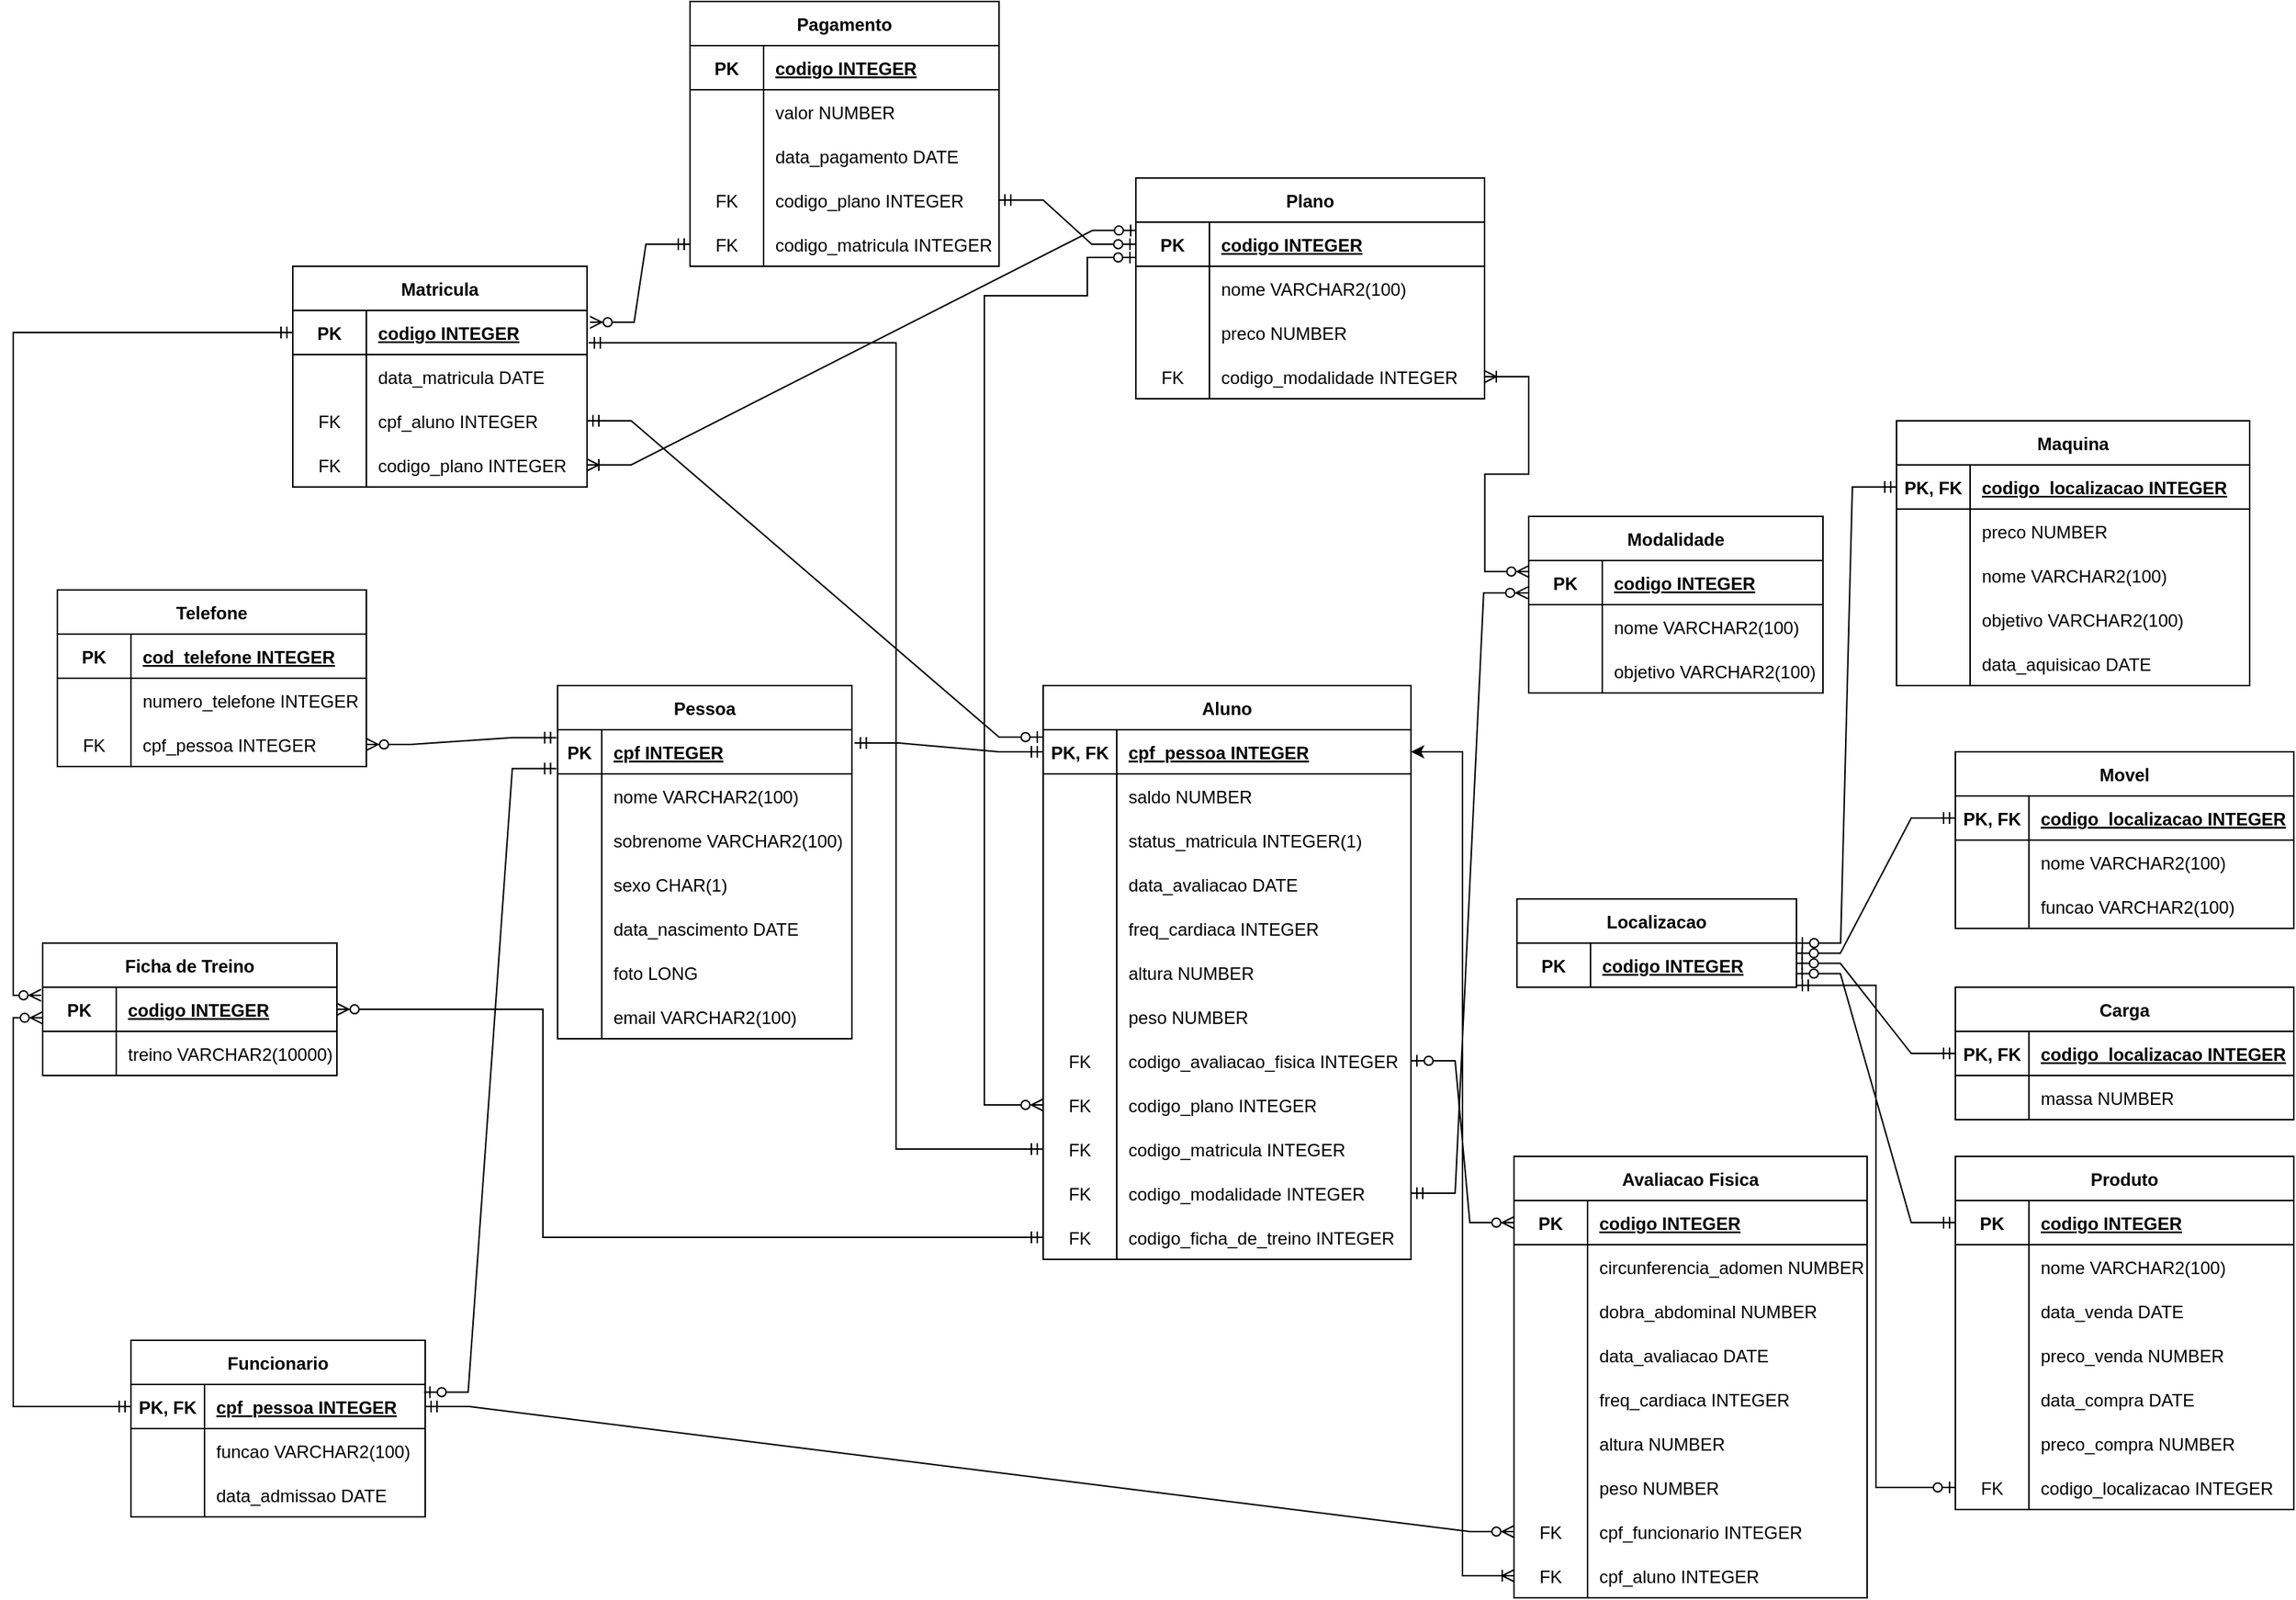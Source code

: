 <mxfile version="17.4.6" type="github">
  <diagram id="m27LijACRjWisXeR9z6p" name="Page-1">
    <mxGraphModel dx="4180" dy="2114" grid="1" gridSize="10" guides="1" tooltips="1" connect="1" arrows="1" fold="1" page="1" pageScale="1" pageWidth="827" pageHeight="1169" math="0" shadow="0">
      <root>
        <mxCell id="0" />
        <mxCell id="1" parent="0" />
        <mxCell id="VRXMyycJUJxkF40bwWIC-37" value="Pessoa" style="shape=table;startSize=30;container=1;collapsible=1;childLayout=tableLayout;fixedRows=1;rowLines=0;fontStyle=1;align=center;resizeLast=1;" parent="1" vertex="1">
          <mxGeometry x="-1160" y="-185" width="200" height="240" as="geometry">
            <mxRectangle x="-770" y="150" width="70" height="30" as="alternateBounds" />
          </mxGeometry>
        </mxCell>
        <mxCell id="VRXMyycJUJxkF40bwWIC-38" value="" style="shape=tableRow;horizontal=0;startSize=0;swimlaneHead=0;swimlaneBody=0;fillColor=none;collapsible=0;dropTarget=0;points=[[0,0.5],[1,0.5]];portConstraint=eastwest;top=0;left=0;right=0;bottom=1;" parent="VRXMyycJUJxkF40bwWIC-37" vertex="1">
          <mxGeometry y="30" width="200" height="30" as="geometry" />
        </mxCell>
        <mxCell id="VRXMyycJUJxkF40bwWIC-39" value="PK" style="shape=partialRectangle;connectable=0;fillColor=none;top=0;left=0;bottom=0;right=0;fontStyle=1;overflow=hidden;" parent="VRXMyycJUJxkF40bwWIC-38" vertex="1">
          <mxGeometry width="30" height="30" as="geometry">
            <mxRectangle width="30" height="30" as="alternateBounds" />
          </mxGeometry>
        </mxCell>
        <mxCell id="VRXMyycJUJxkF40bwWIC-40" value="cpf INTEGER" style="shape=partialRectangle;connectable=0;fillColor=none;top=0;left=0;bottom=0;right=0;align=left;spacingLeft=6;fontStyle=5;overflow=hidden;" parent="VRXMyycJUJxkF40bwWIC-38" vertex="1">
          <mxGeometry x="30" width="170" height="30" as="geometry">
            <mxRectangle width="170" height="30" as="alternateBounds" />
          </mxGeometry>
        </mxCell>
        <mxCell id="VRXMyycJUJxkF40bwWIC-41" value="" style="shape=tableRow;horizontal=0;startSize=0;swimlaneHead=0;swimlaneBody=0;fillColor=none;collapsible=0;dropTarget=0;points=[[0,0.5],[1,0.5]];portConstraint=eastwest;top=0;left=0;right=0;bottom=0;" parent="VRXMyycJUJxkF40bwWIC-37" vertex="1">
          <mxGeometry y="60" width="200" height="30" as="geometry" />
        </mxCell>
        <mxCell id="VRXMyycJUJxkF40bwWIC-42" value="" style="shape=partialRectangle;connectable=0;fillColor=none;top=0;left=0;bottom=0;right=0;editable=1;overflow=hidden;" parent="VRXMyycJUJxkF40bwWIC-41" vertex="1">
          <mxGeometry width="30" height="30" as="geometry">
            <mxRectangle width="30" height="30" as="alternateBounds" />
          </mxGeometry>
        </mxCell>
        <mxCell id="VRXMyycJUJxkF40bwWIC-43" value="nome VARCHAR2(100)" style="shape=partialRectangle;connectable=0;fillColor=none;top=0;left=0;bottom=0;right=0;align=left;spacingLeft=6;overflow=hidden;" parent="VRXMyycJUJxkF40bwWIC-41" vertex="1">
          <mxGeometry x="30" width="170" height="30" as="geometry">
            <mxRectangle width="170" height="30" as="alternateBounds" />
          </mxGeometry>
        </mxCell>
        <mxCell id="VRXMyycJUJxkF40bwWIC-67" value="" style="shape=tableRow;horizontal=0;startSize=0;swimlaneHead=0;swimlaneBody=0;fillColor=none;collapsible=0;dropTarget=0;points=[[0,0.5],[1,0.5]];portConstraint=eastwest;top=0;left=0;right=0;bottom=0;" parent="VRXMyycJUJxkF40bwWIC-37" vertex="1">
          <mxGeometry y="90" width="200" height="30" as="geometry" />
        </mxCell>
        <mxCell id="VRXMyycJUJxkF40bwWIC-68" value="" style="shape=partialRectangle;connectable=0;fillColor=none;top=0;left=0;bottom=0;right=0;editable=1;overflow=hidden;" parent="VRXMyycJUJxkF40bwWIC-67" vertex="1">
          <mxGeometry width="30" height="30" as="geometry">
            <mxRectangle width="30" height="30" as="alternateBounds" />
          </mxGeometry>
        </mxCell>
        <mxCell id="VRXMyycJUJxkF40bwWIC-69" value="sobrenome VARCHAR2(100)" style="shape=partialRectangle;connectable=0;fillColor=none;top=0;left=0;bottom=0;right=0;align=left;spacingLeft=6;overflow=hidden;" parent="VRXMyycJUJxkF40bwWIC-67" vertex="1">
          <mxGeometry x="30" width="170" height="30" as="geometry">
            <mxRectangle width="170" height="30" as="alternateBounds" />
          </mxGeometry>
        </mxCell>
        <mxCell id="VRXMyycJUJxkF40bwWIC-44" value="" style="shape=tableRow;horizontal=0;startSize=0;swimlaneHead=0;swimlaneBody=0;fillColor=none;collapsible=0;dropTarget=0;points=[[0,0.5],[1,0.5]];portConstraint=eastwest;top=0;left=0;right=0;bottom=0;" parent="VRXMyycJUJxkF40bwWIC-37" vertex="1">
          <mxGeometry y="120" width="200" height="30" as="geometry" />
        </mxCell>
        <mxCell id="VRXMyycJUJxkF40bwWIC-45" value="" style="shape=partialRectangle;connectable=0;fillColor=none;top=0;left=0;bottom=0;right=0;editable=1;overflow=hidden;" parent="VRXMyycJUJxkF40bwWIC-44" vertex="1">
          <mxGeometry width="30" height="30" as="geometry">
            <mxRectangle width="30" height="30" as="alternateBounds" />
          </mxGeometry>
        </mxCell>
        <mxCell id="VRXMyycJUJxkF40bwWIC-46" value="sexo CHAR(1)" style="shape=partialRectangle;connectable=0;fillColor=none;top=0;left=0;bottom=0;right=0;align=left;spacingLeft=6;overflow=hidden;" parent="VRXMyycJUJxkF40bwWIC-44" vertex="1">
          <mxGeometry x="30" width="170" height="30" as="geometry">
            <mxRectangle width="170" height="30" as="alternateBounds" />
          </mxGeometry>
        </mxCell>
        <mxCell id="VRXMyycJUJxkF40bwWIC-47" value="" style="shape=tableRow;horizontal=0;startSize=0;swimlaneHead=0;swimlaneBody=0;fillColor=none;collapsible=0;dropTarget=0;points=[[0,0.5],[1,0.5]];portConstraint=eastwest;top=0;left=0;right=0;bottom=0;" parent="VRXMyycJUJxkF40bwWIC-37" vertex="1">
          <mxGeometry y="150" width="200" height="30" as="geometry" />
        </mxCell>
        <mxCell id="VRXMyycJUJxkF40bwWIC-48" value="" style="shape=partialRectangle;connectable=0;fillColor=none;top=0;left=0;bottom=0;right=0;editable=1;overflow=hidden;" parent="VRXMyycJUJxkF40bwWIC-47" vertex="1">
          <mxGeometry width="30" height="30" as="geometry">
            <mxRectangle width="30" height="30" as="alternateBounds" />
          </mxGeometry>
        </mxCell>
        <mxCell id="VRXMyycJUJxkF40bwWIC-49" value="data_nascimento DATE" style="shape=partialRectangle;connectable=0;fillColor=none;top=0;left=0;bottom=0;right=0;align=left;spacingLeft=6;overflow=hidden;" parent="VRXMyycJUJxkF40bwWIC-47" vertex="1">
          <mxGeometry x="30" width="170" height="30" as="geometry">
            <mxRectangle width="170" height="30" as="alternateBounds" />
          </mxGeometry>
        </mxCell>
        <mxCell id="VRXMyycJUJxkF40bwWIC-64" value="" style="shape=tableRow;horizontal=0;startSize=0;swimlaneHead=0;swimlaneBody=0;fillColor=none;collapsible=0;dropTarget=0;points=[[0,0.5],[1,0.5]];portConstraint=eastwest;top=0;left=0;right=0;bottom=0;" parent="VRXMyycJUJxkF40bwWIC-37" vertex="1">
          <mxGeometry y="180" width="200" height="30" as="geometry" />
        </mxCell>
        <mxCell id="VRXMyycJUJxkF40bwWIC-65" value="" style="shape=partialRectangle;connectable=0;fillColor=none;top=0;left=0;bottom=0;right=0;editable=1;overflow=hidden;" parent="VRXMyycJUJxkF40bwWIC-64" vertex="1">
          <mxGeometry width="30" height="30" as="geometry">
            <mxRectangle width="30" height="30" as="alternateBounds" />
          </mxGeometry>
        </mxCell>
        <mxCell id="VRXMyycJUJxkF40bwWIC-66" value="foto LONG" style="shape=partialRectangle;connectable=0;fillColor=none;top=0;left=0;bottom=0;right=0;align=left;spacingLeft=6;overflow=hidden;" parent="VRXMyycJUJxkF40bwWIC-64" vertex="1">
          <mxGeometry x="30" width="170" height="30" as="geometry">
            <mxRectangle width="170" height="30" as="alternateBounds" />
          </mxGeometry>
        </mxCell>
        <mxCell id="VRXMyycJUJxkF40bwWIC-73" value="" style="shape=tableRow;horizontal=0;startSize=0;swimlaneHead=0;swimlaneBody=0;fillColor=none;collapsible=0;dropTarget=0;points=[[0,0.5],[1,0.5]];portConstraint=eastwest;top=0;left=0;right=0;bottom=0;" parent="VRXMyycJUJxkF40bwWIC-37" vertex="1">
          <mxGeometry y="210" width="200" height="30" as="geometry" />
        </mxCell>
        <mxCell id="VRXMyycJUJxkF40bwWIC-74" value="" style="shape=partialRectangle;connectable=0;fillColor=none;top=0;left=0;bottom=0;right=0;fontStyle=0;overflow=hidden;" parent="VRXMyycJUJxkF40bwWIC-73" vertex="1">
          <mxGeometry width="30" height="30" as="geometry">
            <mxRectangle width="30" height="30" as="alternateBounds" />
          </mxGeometry>
        </mxCell>
        <mxCell id="VRXMyycJUJxkF40bwWIC-75" value="email VARCHAR2(100)" style="shape=partialRectangle;connectable=0;fillColor=none;top=0;left=0;bottom=0;right=0;align=left;spacingLeft=6;fontStyle=0;overflow=hidden;" parent="VRXMyycJUJxkF40bwWIC-73" vertex="1">
          <mxGeometry x="30" width="170" height="30" as="geometry">
            <mxRectangle width="170" height="30" as="alternateBounds" />
          </mxGeometry>
        </mxCell>
        <mxCell id="VRXMyycJUJxkF40bwWIC-102" value="Telefone" style="shape=table;startSize=30;container=1;collapsible=1;childLayout=tableLayout;fixedRows=1;rowLines=0;fontStyle=1;align=center;resizeLast=1;" parent="1" vertex="1">
          <mxGeometry x="-1500" y="-250" width="210" height="120" as="geometry" />
        </mxCell>
        <mxCell id="VRXMyycJUJxkF40bwWIC-103" value="" style="shape=tableRow;horizontal=0;startSize=0;swimlaneHead=0;swimlaneBody=0;fillColor=none;collapsible=0;dropTarget=0;points=[[0,0.5],[1,0.5]];portConstraint=eastwest;top=0;left=0;right=0;bottom=1;" parent="VRXMyycJUJxkF40bwWIC-102" vertex="1">
          <mxGeometry y="30" width="210" height="30" as="geometry" />
        </mxCell>
        <mxCell id="VRXMyycJUJxkF40bwWIC-104" value="PK" style="shape=partialRectangle;connectable=0;fillColor=none;top=0;left=0;bottom=0;right=0;fontStyle=1;overflow=hidden;" parent="VRXMyycJUJxkF40bwWIC-103" vertex="1">
          <mxGeometry width="50" height="30" as="geometry">
            <mxRectangle width="50" height="30" as="alternateBounds" />
          </mxGeometry>
        </mxCell>
        <mxCell id="VRXMyycJUJxkF40bwWIC-105" value="cod_telefone INTEGER" style="shape=partialRectangle;connectable=0;fillColor=none;top=0;left=0;bottom=0;right=0;align=left;spacingLeft=6;fontStyle=5;overflow=hidden;" parent="VRXMyycJUJxkF40bwWIC-103" vertex="1">
          <mxGeometry x="50" width="160" height="30" as="geometry">
            <mxRectangle width="160" height="30" as="alternateBounds" />
          </mxGeometry>
        </mxCell>
        <mxCell id="VRXMyycJUJxkF40bwWIC-106" value="" style="shape=tableRow;horizontal=0;startSize=0;swimlaneHead=0;swimlaneBody=0;fillColor=none;collapsible=0;dropTarget=0;points=[[0,0.5],[1,0.5]];portConstraint=eastwest;top=0;left=0;right=0;bottom=0;" parent="VRXMyycJUJxkF40bwWIC-102" vertex="1">
          <mxGeometry y="60" width="210" height="30" as="geometry" />
        </mxCell>
        <mxCell id="VRXMyycJUJxkF40bwWIC-107" value="" style="shape=partialRectangle;connectable=0;fillColor=none;top=0;left=0;bottom=0;right=0;editable=1;overflow=hidden;" parent="VRXMyycJUJxkF40bwWIC-106" vertex="1">
          <mxGeometry width="50" height="30" as="geometry">
            <mxRectangle width="50" height="30" as="alternateBounds" />
          </mxGeometry>
        </mxCell>
        <mxCell id="VRXMyycJUJxkF40bwWIC-108" value="numero_telefone INTEGER" style="shape=partialRectangle;connectable=0;fillColor=none;top=0;left=0;bottom=0;right=0;align=left;spacingLeft=6;overflow=hidden;" parent="VRXMyycJUJxkF40bwWIC-106" vertex="1">
          <mxGeometry x="50" width="160" height="30" as="geometry">
            <mxRectangle width="160" height="30" as="alternateBounds" />
          </mxGeometry>
        </mxCell>
        <mxCell id="1MnQdpHbEbZQGodUQo2X-2" value="" style="shape=tableRow;horizontal=0;startSize=0;swimlaneHead=0;swimlaneBody=0;fillColor=none;collapsible=0;dropTarget=0;points=[[0,0.5],[1,0.5]];portConstraint=eastwest;top=0;left=0;right=0;bottom=0;" parent="VRXMyycJUJxkF40bwWIC-102" vertex="1">
          <mxGeometry y="90" width="210" height="30" as="geometry" />
        </mxCell>
        <mxCell id="1MnQdpHbEbZQGodUQo2X-3" value="FK" style="shape=partialRectangle;connectable=0;fillColor=none;top=0;left=0;bottom=0;right=0;fontStyle=0;overflow=hidden;" parent="1MnQdpHbEbZQGodUQo2X-2" vertex="1">
          <mxGeometry width="50" height="30" as="geometry">
            <mxRectangle width="50" height="30" as="alternateBounds" />
          </mxGeometry>
        </mxCell>
        <mxCell id="1MnQdpHbEbZQGodUQo2X-4" value="cpf_pessoa INTEGER" style="shape=partialRectangle;connectable=0;fillColor=none;top=0;left=0;bottom=0;right=0;align=left;spacingLeft=6;fontStyle=0;overflow=hidden;" parent="1MnQdpHbEbZQGodUQo2X-2" vertex="1">
          <mxGeometry x="50" width="160" height="30" as="geometry">
            <mxRectangle width="160" height="30" as="alternateBounds" />
          </mxGeometry>
        </mxCell>
        <mxCell id="VRXMyycJUJxkF40bwWIC-127" value="Funcionario" style="shape=table;startSize=30;container=1;collapsible=1;childLayout=tableLayout;fixedRows=1;rowLines=0;fontStyle=1;align=center;resizeLast=1;" parent="1" vertex="1">
          <mxGeometry x="-1450" y="260" width="200" height="120" as="geometry">
            <mxRectangle x="-770" y="150" width="70" height="30" as="alternateBounds" />
          </mxGeometry>
        </mxCell>
        <mxCell id="VRXMyycJUJxkF40bwWIC-128" value="" style="shape=tableRow;horizontal=0;startSize=0;swimlaneHead=0;swimlaneBody=0;fillColor=none;collapsible=0;dropTarget=0;points=[[0,0.5],[1,0.5]];portConstraint=eastwest;top=0;left=0;right=0;bottom=1;" parent="VRXMyycJUJxkF40bwWIC-127" vertex="1">
          <mxGeometry y="30" width="200" height="30" as="geometry" />
        </mxCell>
        <mxCell id="VRXMyycJUJxkF40bwWIC-129" value="PK, FK" style="shape=partialRectangle;connectable=0;fillColor=none;top=0;left=0;bottom=0;right=0;fontStyle=1;overflow=hidden;" parent="VRXMyycJUJxkF40bwWIC-128" vertex="1">
          <mxGeometry width="50" height="30" as="geometry">
            <mxRectangle width="50" height="30" as="alternateBounds" />
          </mxGeometry>
        </mxCell>
        <mxCell id="VRXMyycJUJxkF40bwWIC-130" value="cpf_pessoa INTEGER" style="shape=partialRectangle;connectable=0;fillColor=none;top=0;left=0;bottom=0;right=0;align=left;spacingLeft=6;fontStyle=5;overflow=hidden;" parent="VRXMyycJUJxkF40bwWIC-128" vertex="1">
          <mxGeometry x="50" width="150" height="30" as="geometry">
            <mxRectangle width="150" height="30" as="alternateBounds" />
          </mxGeometry>
        </mxCell>
        <mxCell id="VRXMyycJUJxkF40bwWIC-131" value="" style="shape=tableRow;horizontal=0;startSize=0;swimlaneHead=0;swimlaneBody=0;fillColor=none;collapsible=0;dropTarget=0;points=[[0,0.5],[1,0.5]];portConstraint=eastwest;top=0;left=0;right=0;bottom=0;" parent="VRXMyycJUJxkF40bwWIC-127" vertex="1">
          <mxGeometry y="60" width="200" height="30" as="geometry" />
        </mxCell>
        <mxCell id="VRXMyycJUJxkF40bwWIC-132" value="" style="shape=partialRectangle;connectable=0;fillColor=none;top=0;left=0;bottom=0;right=0;editable=1;overflow=hidden;" parent="VRXMyycJUJxkF40bwWIC-131" vertex="1">
          <mxGeometry width="50" height="30" as="geometry">
            <mxRectangle width="50" height="30" as="alternateBounds" />
          </mxGeometry>
        </mxCell>
        <mxCell id="VRXMyycJUJxkF40bwWIC-133" value="funcao VARCHAR2(100)" style="shape=partialRectangle;connectable=0;fillColor=none;top=0;left=0;bottom=0;right=0;align=left;spacingLeft=6;overflow=hidden;" parent="VRXMyycJUJxkF40bwWIC-131" vertex="1">
          <mxGeometry x="50" width="150" height="30" as="geometry">
            <mxRectangle width="150" height="30" as="alternateBounds" />
          </mxGeometry>
        </mxCell>
        <mxCell id="VRXMyycJUJxkF40bwWIC-134" value="" style="shape=tableRow;horizontal=0;startSize=0;swimlaneHead=0;swimlaneBody=0;fillColor=none;collapsible=0;dropTarget=0;points=[[0,0.5],[1,0.5]];portConstraint=eastwest;top=0;left=0;right=0;bottom=0;" parent="VRXMyycJUJxkF40bwWIC-127" vertex="1">
          <mxGeometry y="90" width="200" height="30" as="geometry" />
        </mxCell>
        <mxCell id="VRXMyycJUJxkF40bwWIC-135" value="" style="shape=partialRectangle;connectable=0;fillColor=none;top=0;left=0;bottom=0;right=0;editable=1;overflow=hidden;" parent="VRXMyycJUJxkF40bwWIC-134" vertex="1">
          <mxGeometry width="50" height="30" as="geometry">
            <mxRectangle width="50" height="30" as="alternateBounds" />
          </mxGeometry>
        </mxCell>
        <mxCell id="VRXMyycJUJxkF40bwWIC-136" value="data_admissao DATE" style="shape=partialRectangle;connectable=0;fillColor=none;top=0;left=0;bottom=0;right=0;align=left;spacingLeft=6;overflow=hidden;" parent="VRXMyycJUJxkF40bwWIC-134" vertex="1">
          <mxGeometry x="50" width="150" height="30" as="geometry">
            <mxRectangle width="150" height="30" as="alternateBounds" />
          </mxGeometry>
        </mxCell>
        <mxCell id="VRXMyycJUJxkF40bwWIC-162" value="" style="edgeStyle=entityRelationEdgeStyle;fontSize=12;html=1;endArrow=ERzeroToOne;startArrow=ERmandOne;rounded=0;entryX=0.996;entryY=0.176;entryDx=0;entryDy=0;exitX=-0.004;exitY=0.88;exitDx=0;exitDy=0;exitPerimeter=0;entryPerimeter=0;" parent="1" source="VRXMyycJUJxkF40bwWIC-38" target="VRXMyycJUJxkF40bwWIC-128" edge="1">
          <mxGeometry width="100" height="100" relative="1" as="geometry">
            <mxPoint x="-1250" y="250" as="sourcePoint" />
            <mxPoint x="-1180" y="355" as="targetPoint" />
          </mxGeometry>
        </mxCell>
        <mxCell id="VRXMyycJUJxkF40bwWIC-163" value="Avaliacao Fisica" style="shape=table;startSize=30;container=1;collapsible=1;childLayout=tableLayout;fixedRows=1;rowLines=0;fontStyle=1;align=center;resizeLast=1;" parent="1" vertex="1">
          <mxGeometry x="-510" y="135" width="240" height="300" as="geometry">
            <mxRectangle x="-770" y="150" width="70" height="30" as="alternateBounds" />
          </mxGeometry>
        </mxCell>
        <mxCell id="VRXMyycJUJxkF40bwWIC-164" value="" style="shape=tableRow;horizontal=0;startSize=0;swimlaneHead=0;swimlaneBody=0;fillColor=none;collapsible=0;dropTarget=0;points=[[0,0.5],[1,0.5]];portConstraint=eastwest;top=0;left=0;right=0;bottom=1;" parent="VRXMyycJUJxkF40bwWIC-163" vertex="1">
          <mxGeometry y="30" width="240" height="30" as="geometry" />
        </mxCell>
        <mxCell id="VRXMyycJUJxkF40bwWIC-165" value="PK" style="shape=partialRectangle;connectable=0;fillColor=none;top=0;left=0;bottom=0;right=0;fontStyle=1;overflow=hidden;" parent="VRXMyycJUJxkF40bwWIC-164" vertex="1">
          <mxGeometry width="50" height="30" as="geometry">
            <mxRectangle width="50" height="30" as="alternateBounds" />
          </mxGeometry>
        </mxCell>
        <mxCell id="VRXMyycJUJxkF40bwWIC-166" value="codigo INTEGER" style="shape=partialRectangle;connectable=0;fillColor=none;top=0;left=0;bottom=0;right=0;align=left;spacingLeft=6;fontStyle=5;overflow=hidden;" parent="VRXMyycJUJxkF40bwWIC-164" vertex="1">
          <mxGeometry x="50" width="190" height="30" as="geometry">
            <mxRectangle width="190" height="30" as="alternateBounds" />
          </mxGeometry>
        </mxCell>
        <mxCell id="VRXMyycJUJxkF40bwWIC-167" value="" style="shape=tableRow;horizontal=0;startSize=0;swimlaneHead=0;swimlaneBody=0;fillColor=none;collapsible=0;dropTarget=0;points=[[0,0.5],[1,0.5]];portConstraint=eastwest;top=0;left=0;right=0;bottom=0;" parent="VRXMyycJUJxkF40bwWIC-163" vertex="1">
          <mxGeometry y="60" width="240" height="30" as="geometry" />
        </mxCell>
        <mxCell id="VRXMyycJUJxkF40bwWIC-168" value="" style="shape=partialRectangle;connectable=0;fillColor=none;top=0;left=0;bottom=0;right=0;editable=1;overflow=hidden;" parent="VRXMyycJUJxkF40bwWIC-167" vertex="1">
          <mxGeometry width="50" height="30" as="geometry">
            <mxRectangle width="50" height="30" as="alternateBounds" />
          </mxGeometry>
        </mxCell>
        <mxCell id="VRXMyycJUJxkF40bwWIC-169" value="circunferencia_adomen NUMBER" style="shape=partialRectangle;connectable=0;fillColor=none;top=0;left=0;bottom=0;right=0;align=left;spacingLeft=6;overflow=hidden;" parent="VRXMyycJUJxkF40bwWIC-167" vertex="1">
          <mxGeometry x="50" width="190" height="30" as="geometry">
            <mxRectangle width="190" height="30" as="alternateBounds" />
          </mxGeometry>
        </mxCell>
        <mxCell id="VRXMyycJUJxkF40bwWIC-188" value="" style="shape=tableRow;horizontal=0;startSize=0;swimlaneHead=0;swimlaneBody=0;fillColor=none;collapsible=0;dropTarget=0;points=[[0,0.5],[1,0.5]];portConstraint=eastwest;top=0;left=0;right=0;bottom=0;" parent="VRXMyycJUJxkF40bwWIC-163" vertex="1">
          <mxGeometry y="90" width="240" height="30" as="geometry" />
        </mxCell>
        <mxCell id="VRXMyycJUJxkF40bwWIC-189" value="" style="shape=partialRectangle;connectable=0;fillColor=none;top=0;left=0;bottom=0;right=0;editable=1;overflow=hidden;" parent="VRXMyycJUJxkF40bwWIC-188" vertex="1">
          <mxGeometry width="50" height="30" as="geometry">
            <mxRectangle width="50" height="30" as="alternateBounds" />
          </mxGeometry>
        </mxCell>
        <mxCell id="VRXMyycJUJxkF40bwWIC-190" value="dobra_abdominal NUMBER" style="shape=partialRectangle;connectable=0;fillColor=none;top=0;left=0;bottom=0;right=0;align=left;spacingLeft=6;overflow=hidden;" parent="VRXMyycJUJxkF40bwWIC-188" vertex="1">
          <mxGeometry x="50" width="190" height="30" as="geometry">
            <mxRectangle width="190" height="30" as="alternateBounds" />
          </mxGeometry>
        </mxCell>
        <mxCell id="VRXMyycJUJxkF40bwWIC-170" value="" style="shape=tableRow;horizontal=0;startSize=0;swimlaneHead=0;swimlaneBody=0;fillColor=none;collapsible=0;dropTarget=0;points=[[0,0.5],[1,0.5]];portConstraint=eastwest;top=0;left=0;right=0;bottom=0;" parent="VRXMyycJUJxkF40bwWIC-163" vertex="1">
          <mxGeometry y="120" width="240" height="30" as="geometry" />
        </mxCell>
        <mxCell id="VRXMyycJUJxkF40bwWIC-171" value="" style="shape=partialRectangle;connectable=0;fillColor=none;top=0;left=0;bottom=0;right=0;editable=1;overflow=hidden;" parent="VRXMyycJUJxkF40bwWIC-170" vertex="1">
          <mxGeometry width="50" height="30" as="geometry">
            <mxRectangle width="50" height="30" as="alternateBounds" />
          </mxGeometry>
        </mxCell>
        <mxCell id="VRXMyycJUJxkF40bwWIC-172" value="data_avaliacao DATE" style="shape=partialRectangle;connectable=0;fillColor=none;top=0;left=0;bottom=0;right=0;align=left;spacingLeft=6;overflow=hidden;" parent="VRXMyycJUJxkF40bwWIC-170" vertex="1">
          <mxGeometry x="50" width="190" height="30" as="geometry">
            <mxRectangle width="190" height="30" as="alternateBounds" />
          </mxGeometry>
        </mxCell>
        <mxCell id="VRXMyycJUJxkF40bwWIC-179" value="" style="shape=tableRow;horizontal=0;startSize=0;swimlaneHead=0;swimlaneBody=0;fillColor=none;collapsible=0;dropTarget=0;points=[[0,0.5],[1,0.5]];portConstraint=eastwest;top=0;left=0;right=0;bottom=0;" parent="VRXMyycJUJxkF40bwWIC-163" vertex="1">
          <mxGeometry y="150" width="240" height="30" as="geometry" />
        </mxCell>
        <mxCell id="VRXMyycJUJxkF40bwWIC-180" value="" style="shape=partialRectangle;connectable=0;fillColor=none;top=0;left=0;bottom=0;right=0;editable=1;overflow=hidden;" parent="VRXMyycJUJxkF40bwWIC-179" vertex="1">
          <mxGeometry width="50" height="30" as="geometry">
            <mxRectangle width="50" height="30" as="alternateBounds" />
          </mxGeometry>
        </mxCell>
        <mxCell id="VRXMyycJUJxkF40bwWIC-181" value="freq_cardiaca INTEGER" style="shape=partialRectangle;connectable=0;fillColor=none;top=0;left=0;bottom=0;right=0;align=left;spacingLeft=6;overflow=hidden;" parent="VRXMyycJUJxkF40bwWIC-179" vertex="1">
          <mxGeometry x="50" width="190" height="30" as="geometry">
            <mxRectangle width="190" height="30" as="alternateBounds" />
          </mxGeometry>
        </mxCell>
        <mxCell id="VRXMyycJUJxkF40bwWIC-182" value="" style="shape=tableRow;horizontal=0;startSize=0;swimlaneHead=0;swimlaneBody=0;fillColor=none;collapsible=0;dropTarget=0;points=[[0,0.5],[1,0.5]];portConstraint=eastwest;top=0;left=0;right=0;bottom=0;" parent="VRXMyycJUJxkF40bwWIC-163" vertex="1">
          <mxGeometry y="180" width="240" height="30" as="geometry" />
        </mxCell>
        <mxCell id="VRXMyycJUJxkF40bwWIC-183" value="" style="shape=partialRectangle;connectable=0;fillColor=none;top=0;left=0;bottom=0;right=0;editable=1;overflow=hidden;" parent="VRXMyycJUJxkF40bwWIC-182" vertex="1">
          <mxGeometry width="50" height="30" as="geometry">
            <mxRectangle width="50" height="30" as="alternateBounds" />
          </mxGeometry>
        </mxCell>
        <mxCell id="VRXMyycJUJxkF40bwWIC-184" value="altura NUMBER" style="shape=partialRectangle;connectable=0;fillColor=none;top=0;left=0;bottom=0;right=0;align=left;spacingLeft=6;overflow=hidden;" parent="VRXMyycJUJxkF40bwWIC-182" vertex="1">
          <mxGeometry x="50" width="190" height="30" as="geometry">
            <mxRectangle width="190" height="30" as="alternateBounds" />
          </mxGeometry>
        </mxCell>
        <mxCell id="VRXMyycJUJxkF40bwWIC-185" value="" style="shape=tableRow;horizontal=0;startSize=0;swimlaneHead=0;swimlaneBody=0;fillColor=none;collapsible=0;dropTarget=0;points=[[0,0.5],[1,0.5]];portConstraint=eastwest;top=0;left=0;right=0;bottom=0;" parent="VRXMyycJUJxkF40bwWIC-163" vertex="1">
          <mxGeometry y="210" width="240" height="30" as="geometry" />
        </mxCell>
        <mxCell id="VRXMyycJUJxkF40bwWIC-186" value="" style="shape=partialRectangle;connectable=0;fillColor=none;top=0;left=0;bottom=0;right=0;editable=1;overflow=hidden;" parent="VRXMyycJUJxkF40bwWIC-185" vertex="1">
          <mxGeometry width="50" height="30" as="geometry">
            <mxRectangle width="50" height="30" as="alternateBounds" />
          </mxGeometry>
        </mxCell>
        <mxCell id="VRXMyycJUJxkF40bwWIC-187" value="peso NUMBER" style="shape=partialRectangle;connectable=0;fillColor=none;top=0;left=0;bottom=0;right=0;align=left;spacingLeft=6;overflow=hidden;" parent="VRXMyycJUJxkF40bwWIC-185" vertex="1">
          <mxGeometry x="50" width="190" height="30" as="geometry">
            <mxRectangle width="190" height="30" as="alternateBounds" />
          </mxGeometry>
        </mxCell>
        <mxCell id="VRXMyycJUJxkF40bwWIC-191" value="" style="shape=tableRow;horizontal=0;startSize=0;swimlaneHead=0;swimlaneBody=0;fillColor=none;collapsible=0;dropTarget=0;points=[[0,0.5],[1,0.5]];portConstraint=eastwest;top=0;left=0;right=0;bottom=0;" parent="VRXMyycJUJxkF40bwWIC-163" vertex="1">
          <mxGeometry y="240" width="240" height="30" as="geometry" />
        </mxCell>
        <mxCell id="VRXMyycJUJxkF40bwWIC-192" value="FK" style="shape=partialRectangle;connectable=0;fillColor=none;top=0;left=0;bottom=0;right=0;fontStyle=0;overflow=hidden;" parent="VRXMyycJUJxkF40bwWIC-191" vertex="1">
          <mxGeometry width="50" height="30" as="geometry">
            <mxRectangle width="50" height="30" as="alternateBounds" />
          </mxGeometry>
        </mxCell>
        <mxCell id="VRXMyycJUJxkF40bwWIC-193" value="cpf_funcionario INTEGER" style="shape=partialRectangle;connectable=0;fillColor=none;top=0;left=0;bottom=0;right=0;align=left;spacingLeft=6;fontStyle=0;overflow=hidden;" parent="VRXMyycJUJxkF40bwWIC-191" vertex="1">
          <mxGeometry x="50" width="190" height="30" as="geometry">
            <mxRectangle width="190" height="30" as="alternateBounds" />
          </mxGeometry>
        </mxCell>
        <mxCell id="VRXMyycJUJxkF40bwWIC-194" value="" style="shape=tableRow;horizontal=0;startSize=0;swimlaneHead=0;swimlaneBody=0;fillColor=none;collapsible=0;dropTarget=0;points=[[0,0.5],[1,0.5]];portConstraint=eastwest;top=0;left=0;right=0;bottom=0;" parent="VRXMyycJUJxkF40bwWIC-163" vertex="1">
          <mxGeometry y="270" width="240" height="30" as="geometry" />
        </mxCell>
        <mxCell id="VRXMyycJUJxkF40bwWIC-195" value="FK" style="shape=partialRectangle;connectable=0;fillColor=none;top=0;left=0;bottom=0;right=0;fontStyle=0;overflow=hidden;" parent="VRXMyycJUJxkF40bwWIC-194" vertex="1">
          <mxGeometry width="50" height="30" as="geometry">
            <mxRectangle width="50" height="30" as="alternateBounds" />
          </mxGeometry>
        </mxCell>
        <mxCell id="VRXMyycJUJxkF40bwWIC-196" value="cpf_aluno INTEGER" style="shape=partialRectangle;connectable=0;fillColor=none;top=0;left=0;bottom=0;right=0;align=left;spacingLeft=6;fontStyle=0;overflow=hidden;" parent="VRXMyycJUJxkF40bwWIC-194" vertex="1">
          <mxGeometry x="50" width="190" height="30" as="geometry">
            <mxRectangle width="190" height="30" as="alternateBounds" />
          </mxGeometry>
        </mxCell>
        <mxCell id="VRXMyycJUJxkF40bwWIC-197" value="" style="edgeStyle=entityRelationEdgeStyle;fontSize=12;html=1;endArrow=ERzeroToMany;startArrow=ERmandOne;rounded=0;entryX=0;entryY=0.5;entryDx=0;entryDy=0;exitX=1;exitY=0.5;exitDx=0;exitDy=0;" parent="1" source="VRXMyycJUJxkF40bwWIC-128" target="VRXMyycJUJxkF40bwWIC-191" edge="1">
          <mxGeometry width="100" height="100" relative="1" as="geometry">
            <mxPoint x="-1196" y="400" as="sourcePoint" />
            <mxPoint x="-940" y="460" as="targetPoint" />
          </mxGeometry>
        </mxCell>
        <mxCell id="VRXMyycJUJxkF40bwWIC-198" value="Aluno" style="shape=table;startSize=30;container=1;collapsible=1;childLayout=tableLayout;fixedRows=1;rowLines=0;fontStyle=1;align=center;resizeLast=1;" parent="1" vertex="1">
          <mxGeometry x="-830" y="-185" width="250" height="390" as="geometry">
            <mxRectangle x="-770" y="150" width="70" height="30" as="alternateBounds" />
          </mxGeometry>
        </mxCell>
        <mxCell id="VRXMyycJUJxkF40bwWIC-199" value="" style="shape=tableRow;horizontal=0;startSize=0;swimlaneHead=0;swimlaneBody=0;fillColor=none;collapsible=0;dropTarget=0;points=[[0,0.5],[1,0.5]];portConstraint=eastwest;top=0;left=0;right=0;bottom=1;" parent="VRXMyycJUJxkF40bwWIC-198" vertex="1">
          <mxGeometry y="30" width="250" height="30" as="geometry" />
        </mxCell>
        <mxCell id="VRXMyycJUJxkF40bwWIC-200" value="PK, FK" style="shape=partialRectangle;connectable=0;fillColor=none;top=0;left=0;bottom=0;right=0;fontStyle=1;overflow=hidden;" parent="VRXMyycJUJxkF40bwWIC-199" vertex="1">
          <mxGeometry width="50" height="30" as="geometry">
            <mxRectangle width="50" height="30" as="alternateBounds" />
          </mxGeometry>
        </mxCell>
        <mxCell id="VRXMyycJUJxkF40bwWIC-201" value="cpf_pessoa INTEGER" style="shape=partialRectangle;connectable=0;fillColor=none;top=0;left=0;bottom=0;right=0;align=left;spacingLeft=6;fontStyle=5;overflow=hidden;" parent="VRXMyycJUJxkF40bwWIC-199" vertex="1">
          <mxGeometry x="50" width="200" height="30" as="geometry">
            <mxRectangle width="200" height="30" as="alternateBounds" />
          </mxGeometry>
        </mxCell>
        <mxCell id="VRXMyycJUJxkF40bwWIC-202" value="" style="shape=tableRow;horizontal=0;startSize=0;swimlaneHead=0;swimlaneBody=0;fillColor=none;collapsible=0;dropTarget=0;points=[[0,0.5],[1,0.5]];portConstraint=eastwest;top=0;left=0;right=0;bottom=0;" parent="VRXMyycJUJxkF40bwWIC-198" vertex="1">
          <mxGeometry y="60" width="250" height="30" as="geometry" />
        </mxCell>
        <mxCell id="VRXMyycJUJxkF40bwWIC-203" value="" style="shape=partialRectangle;connectable=0;fillColor=none;top=0;left=0;bottom=0;right=0;editable=1;overflow=hidden;" parent="VRXMyycJUJxkF40bwWIC-202" vertex="1">
          <mxGeometry width="50" height="30" as="geometry">
            <mxRectangle width="50" height="30" as="alternateBounds" />
          </mxGeometry>
        </mxCell>
        <mxCell id="VRXMyycJUJxkF40bwWIC-204" value="saldo NUMBER" style="shape=partialRectangle;connectable=0;fillColor=none;top=0;left=0;bottom=0;right=0;align=left;spacingLeft=6;overflow=hidden;" parent="VRXMyycJUJxkF40bwWIC-202" vertex="1">
          <mxGeometry x="50" width="200" height="30" as="geometry">
            <mxRectangle width="200" height="30" as="alternateBounds" />
          </mxGeometry>
        </mxCell>
        <mxCell id="VRXMyycJUJxkF40bwWIC-205" value="" style="shape=tableRow;horizontal=0;startSize=0;swimlaneHead=0;swimlaneBody=0;fillColor=none;collapsible=0;dropTarget=0;points=[[0,0.5],[1,0.5]];portConstraint=eastwest;top=0;left=0;right=0;bottom=0;" parent="VRXMyycJUJxkF40bwWIC-198" vertex="1">
          <mxGeometry y="90" width="250" height="30" as="geometry" />
        </mxCell>
        <mxCell id="VRXMyycJUJxkF40bwWIC-206" value="" style="shape=partialRectangle;connectable=0;fillColor=none;top=0;left=0;bottom=0;right=0;editable=1;overflow=hidden;" parent="VRXMyycJUJxkF40bwWIC-205" vertex="1">
          <mxGeometry width="50" height="30" as="geometry">
            <mxRectangle width="50" height="30" as="alternateBounds" />
          </mxGeometry>
        </mxCell>
        <mxCell id="VRXMyycJUJxkF40bwWIC-207" value="status_matricula INTEGER(1)" style="shape=partialRectangle;connectable=0;fillColor=none;top=0;left=0;bottom=0;right=0;align=left;spacingLeft=6;overflow=hidden;" parent="VRXMyycJUJxkF40bwWIC-205" vertex="1">
          <mxGeometry x="50" width="200" height="30" as="geometry">
            <mxRectangle width="200" height="30" as="alternateBounds" />
          </mxGeometry>
        </mxCell>
        <mxCell id="VRXMyycJUJxkF40bwWIC-208" value="" style="shape=tableRow;horizontal=0;startSize=0;swimlaneHead=0;swimlaneBody=0;fillColor=none;collapsible=0;dropTarget=0;points=[[0,0.5],[1,0.5]];portConstraint=eastwest;top=0;left=0;right=0;bottom=0;" parent="VRXMyycJUJxkF40bwWIC-198" vertex="1">
          <mxGeometry y="120" width="250" height="30" as="geometry" />
        </mxCell>
        <mxCell id="VRXMyycJUJxkF40bwWIC-209" value="" style="shape=partialRectangle;connectable=0;fillColor=none;top=0;left=0;bottom=0;right=0;editable=1;overflow=hidden;" parent="VRXMyycJUJxkF40bwWIC-208" vertex="1">
          <mxGeometry width="50" height="30" as="geometry">
            <mxRectangle width="50" height="30" as="alternateBounds" />
          </mxGeometry>
        </mxCell>
        <mxCell id="VRXMyycJUJxkF40bwWIC-210" value="data_avaliacao DATE" style="shape=partialRectangle;connectable=0;fillColor=none;top=0;left=0;bottom=0;right=0;align=left;spacingLeft=6;overflow=hidden;" parent="VRXMyycJUJxkF40bwWIC-208" vertex="1">
          <mxGeometry x="50" width="200" height="30" as="geometry">
            <mxRectangle width="200" height="30" as="alternateBounds" />
          </mxGeometry>
        </mxCell>
        <mxCell id="VRXMyycJUJxkF40bwWIC-217" value="" style="shape=tableRow;horizontal=0;startSize=0;swimlaneHead=0;swimlaneBody=0;fillColor=none;collapsible=0;dropTarget=0;points=[[0,0.5],[1,0.5]];portConstraint=eastwest;top=0;left=0;right=0;bottom=0;" parent="VRXMyycJUJxkF40bwWIC-198" vertex="1">
          <mxGeometry y="150" width="250" height="30" as="geometry" />
        </mxCell>
        <mxCell id="VRXMyycJUJxkF40bwWIC-218" value="" style="shape=partialRectangle;connectable=0;fillColor=none;top=0;left=0;bottom=0;right=0;editable=1;overflow=hidden;" parent="VRXMyycJUJxkF40bwWIC-217" vertex="1">
          <mxGeometry width="50" height="30" as="geometry">
            <mxRectangle width="50" height="30" as="alternateBounds" />
          </mxGeometry>
        </mxCell>
        <mxCell id="VRXMyycJUJxkF40bwWIC-219" value="freq_cardiaca INTEGER" style="shape=partialRectangle;connectable=0;fillColor=none;top=0;left=0;bottom=0;right=0;align=left;spacingLeft=6;overflow=hidden;" parent="VRXMyycJUJxkF40bwWIC-217" vertex="1">
          <mxGeometry x="50" width="200" height="30" as="geometry">
            <mxRectangle width="200" height="30" as="alternateBounds" />
          </mxGeometry>
        </mxCell>
        <mxCell id="VRXMyycJUJxkF40bwWIC-220" value="" style="shape=tableRow;horizontal=0;startSize=0;swimlaneHead=0;swimlaneBody=0;fillColor=none;collapsible=0;dropTarget=0;points=[[0,0.5],[1,0.5]];portConstraint=eastwest;top=0;left=0;right=0;bottom=0;" parent="VRXMyycJUJxkF40bwWIC-198" vertex="1">
          <mxGeometry y="180" width="250" height="30" as="geometry" />
        </mxCell>
        <mxCell id="VRXMyycJUJxkF40bwWIC-221" value="" style="shape=partialRectangle;connectable=0;fillColor=none;top=0;left=0;bottom=0;right=0;editable=1;overflow=hidden;" parent="VRXMyycJUJxkF40bwWIC-220" vertex="1">
          <mxGeometry width="50" height="30" as="geometry">
            <mxRectangle width="50" height="30" as="alternateBounds" />
          </mxGeometry>
        </mxCell>
        <mxCell id="VRXMyycJUJxkF40bwWIC-222" value="altura NUMBER" style="shape=partialRectangle;connectable=0;fillColor=none;top=0;left=0;bottom=0;right=0;align=left;spacingLeft=6;overflow=hidden;" parent="VRXMyycJUJxkF40bwWIC-220" vertex="1">
          <mxGeometry x="50" width="200" height="30" as="geometry">
            <mxRectangle width="200" height="30" as="alternateBounds" />
          </mxGeometry>
        </mxCell>
        <mxCell id="VRXMyycJUJxkF40bwWIC-223" value="" style="shape=tableRow;horizontal=0;startSize=0;swimlaneHead=0;swimlaneBody=0;fillColor=none;collapsible=0;dropTarget=0;points=[[0,0.5],[1,0.5]];portConstraint=eastwest;top=0;left=0;right=0;bottom=0;" parent="VRXMyycJUJxkF40bwWIC-198" vertex="1">
          <mxGeometry y="210" width="250" height="30" as="geometry" />
        </mxCell>
        <mxCell id="VRXMyycJUJxkF40bwWIC-224" value="" style="shape=partialRectangle;connectable=0;fillColor=none;top=0;left=0;bottom=0;right=0;editable=1;overflow=hidden;" parent="VRXMyycJUJxkF40bwWIC-223" vertex="1">
          <mxGeometry width="50" height="30" as="geometry">
            <mxRectangle width="50" height="30" as="alternateBounds" />
          </mxGeometry>
        </mxCell>
        <mxCell id="VRXMyycJUJxkF40bwWIC-225" value="peso NUMBER" style="shape=partialRectangle;connectable=0;fillColor=none;top=0;left=0;bottom=0;right=0;align=left;spacingLeft=6;overflow=hidden;" parent="VRXMyycJUJxkF40bwWIC-223" vertex="1">
          <mxGeometry x="50" width="200" height="30" as="geometry">
            <mxRectangle width="200" height="30" as="alternateBounds" />
          </mxGeometry>
        </mxCell>
        <mxCell id="VRXMyycJUJxkF40bwWIC-226" value="" style="shape=tableRow;horizontal=0;startSize=0;swimlaneHead=0;swimlaneBody=0;fillColor=none;collapsible=0;dropTarget=0;points=[[0,0.5],[1,0.5]];portConstraint=eastwest;top=0;left=0;right=0;bottom=0;" parent="VRXMyycJUJxkF40bwWIC-198" vertex="1">
          <mxGeometry y="240" width="250" height="30" as="geometry" />
        </mxCell>
        <mxCell id="VRXMyycJUJxkF40bwWIC-227" value="FK" style="shape=partialRectangle;connectable=0;fillColor=none;top=0;left=0;bottom=0;right=0;fontStyle=0;overflow=hidden;" parent="VRXMyycJUJxkF40bwWIC-226" vertex="1">
          <mxGeometry width="50" height="30" as="geometry">
            <mxRectangle width="50" height="30" as="alternateBounds" />
          </mxGeometry>
        </mxCell>
        <mxCell id="VRXMyycJUJxkF40bwWIC-228" value="codigo_avaliacao_fisica INTEGER" style="shape=partialRectangle;connectable=0;fillColor=none;top=0;left=0;bottom=0;right=0;align=left;spacingLeft=6;fontStyle=0;overflow=hidden;" parent="VRXMyycJUJxkF40bwWIC-226" vertex="1">
          <mxGeometry x="50" width="200" height="30" as="geometry">
            <mxRectangle width="200" height="30" as="alternateBounds" />
          </mxGeometry>
        </mxCell>
        <mxCell id="VRXMyycJUJxkF40bwWIC-232" value="" style="shape=tableRow;horizontal=0;startSize=0;swimlaneHead=0;swimlaneBody=0;fillColor=none;collapsible=0;dropTarget=0;points=[[0,0.5],[1,0.5]];portConstraint=eastwest;top=0;left=0;right=0;bottom=0;" parent="VRXMyycJUJxkF40bwWIC-198" vertex="1">
          <mxGeometry y="270" width="250" height="30" as="geometry" />
        </mxCell>
        <mxCell id="VRXMyycJUJxkF40bwWIC-233" value="FK" style="shape=partialRectangle;connectable=0;fillColor=none;top=0;left=0;bottom=0;right=0;fontStyle=0;overflow=hidden;" parent="VRXMyycJUJxkF40bwWIC-232" vertex="1">
          <mxGeometry width="50" height="30" as="geometry">
            <mxRectangle width="50" height="30" as="alternateBounds" />
          </mxGeometry>
        </mxCell>
        <mxCell id="VRXMyycJUJxkF40bwWIC-234" value="codigo_plano INTEGER" style="shape=partialRectangle;connectable=0;fillColor=none;top=0;left=0;bottom=0;right=0;align=left;spacingLeft=6;fontStyle=0;overflow=hidden;" parent="VRXMyycJUJxkF40bwWIC-232" vertex="1">
          <mxGeometry x="50" width="200" height="30" as="geometry">
            <mxRectangle width="200" height="30" as="alternateBounds" />
          </mxGeometry>
        </mxCell>
        <mxCell id="VRXMyycJUJxkF40bwWIC-236" value="" style="shape=tableRow;horizontal=0;startSize=0;swimlaneHead=0;swimlaneBody=0;fillColor=none;collapsible=0;dropTarget=0;points=[[0,0.5],[1,0.5]];portConstraint=eastwest;top=0;left=0;right=0;bottom=0;" parent="VRXMyycJUJxkF40bwWIC-198" vertex="1">
          <mxGeometry y="300" width="250" height="30" as="geometry" />
        </mxCell>
        <mxCell id="VRXMyycJUJxkF40bwWIC-237" value="FK" style="shape=partialRectangle;connectable=0;fillColor=none;top=0;left=0;bottom=0;right=0;fontStyle=0;overflow=hidden;" parent="VRXMyycJUJxkF40bwWIC-236" vertex="1">
          <mxGeometry width="50" height="30" as="geometry">
            <mxRectangle width="50" height="30" as="alternateBounds" />
          </mxGeometry>
        </mxCell>
        <mxCell id="VRXMyycJUJxkF40bwWIC-238" value="codigo_matricula INTEGER" style="shape=partialRectangle;connectable=0;fillColor=none;top=0;left=0;bottom=0;right=0;align=left;spacingLeft=6;fontStyle=0;overflow=hidden;" parent="VRXMyycJUJxkF40bwWIC-236" vertex="1">
          <mxGeometry x="50" width="200" height="30" as="geometry">
            <mxRectangle width="200" height="30" as="alternateBounds" />
          </mxGeometry>
        </mxCell>
        <mxCell id="VRXMyycJUJxkF40bwWIC-245" value="" style="shape=tableRow;horizontal=0;startSize=0;swimlaneHead=0;swimlaneBody=0;fillColor=none;collapsible=0;dropTarget=0;points=[[0,0.5],[1,0.5]];portConstraint=eastwest;top=0;left=0;right=0;bottom=0;" parent="VRXMyycJUJxkF40bwWIC-198" vertex="1">
          <mxGeometry y="330" width="250" height="30" as="geometry" />
        </mxCell>
        <mxCell id="VRXMyycJUJxkF40bwWIC-246" value="FK" style="shape=partialRectangle;connectable=0;fillColor=none;top=0;left=0;bottom=0;right=0;fontStyle=0;overflow=hidden;" parent="VRXMyycJUJxkF40bwWIC-245" vertex="1">
          <mxGeometry width="50" height="30" as="geometry">
            <mxRectangle width="50" height="30" as="alternateBounds" />
          </mxGeometry>
        </mxCell>
        <mxCell id="VRXMyycJUJxkF40bwWIC-247" value="codigo_modalidade INTEGER" style="shape=partialRectangle;connectable=0;fillColor=none;top=0;left=0;bottom=0;right=0;align=left;spacingLeft=6;fontStyle=0;overflow=hidden;" parent="VRXMyycJUJxkF40bwWIC-245" vertex="1">
          <mxGeometry x="50" width="200" height="30" as="geometry">
            <mxRectangle width="200" height="30" as="alternateBounds" />
          </mxGeometry>
        </mxCell>
        <mxCell id="VRXMyycJUJxkF40bwWIC-242" value="" style="shape=tableRow;horizontal=0;startSize=0;swimlaneHead=0;swimlaneBody=0;fillColor=none;collapsible=0;dropTarget=0;points=[[0,0.5],[1,0.5]];portConstraint=eastwest;top=0;left=0;right=0;bottom=0;" parent="VRXMyycJUJxkF40bwWIC-198" vertex="1">
          <mxGeometry y="360" width="250" height="30" as="geometry" />
        </mxCell>
        <mxCell id="VRXMyycJUJxkF40bwWIC-243" value="FK" style="shape=partialRectangle;connectable=0;fillColor=none;top=0;left=0;bottom=0;right=0;fontStyle=0;overflow=hidden;" parent="VRXMyycJUJxkF40bwWIC-242" vertex="1">
          <mxGeometry width="50" height="30" as="geometry">
            <mxRectangle width="50" height="30" as="alternateBounds" />
          </mxGeometry>
        </mxCell>
        <mxCell id="VRXMyycJUJxkF40bwWIC-244" value="codigo_ficha_de_treino INTEGER" style="shape=partialRectangle;connectable=0;fillColor=none;top=0;left=0;bottom=0;right=0;align=left;spacingLeft=6;fontStyle=0;overflow=hidden;" parent="VRXMyycJUJxkF40bwWIC-242" vertex="1">
          <mxGeometry x="50" width="200" height="30" as="geometry">
            <mxRectangle width="200" height="30" as="alternateBounds" />
          </mxGeometry>
        </mxCell>
        <mxCell id="VRXMyycJUJxkF40bwWIC-248" value="" style="edgeStyle=entityRelationEdgeStyle;fontSize=12;html=1;endArrow=ERzeroToMany;startArrow=ERzeroToOne;rounded=0;entryX=0;entryY=0.5;entryDx=0;entryDy=0;" parent="1" source="VRXMyycJUJxkF40bwWIC-226" target="VRXMyycJUJxkF40bwWIC-164" edge="1">
          <mxGeometry width="100" height="100" relative="1" as="geometry">
            <mxPoint x="-600" y="365" as="sourcePoint" />
            <mxPoint x="-530" y="255" as="targetPoint" />
          </mxGeometry>
        </mxCell>
        <mxCell id="VRXMyycJUJxkF40bwWIC-250" value="" style="edgeStyle=entityRelationEdgeStyle;fontSize=12;html=1;endArrow=ERmandOne;startArrow=ERmandOne;rounded=0;exitX=1.009;exitY=0.3;exitDx=0;exitDy=0;entryX=0;entryY=0.5;entryDx=0;entryDy=0;exitPerimeter=0;" parent="1" source="VRXMyycJUJxkF40bwWIC-38" target="VRXMyycJUJxkF40bwWIC-199" edge="1">
          <mxGeometry width="100" height="100" relative="1" as="geometry">
            <mxPoint x="-970" y="-20" as="sourcePoint" />
            <mxPoint x="-830" y="-20" as="targetPoint" />
          </mxGeometry>
        </mxCell>
        <mxCell id="VRXMyycJUJxkF40bwWIC-251" value="Ficha de Treino" style="shape=table;startSize=30;container=1;collapsible=1;childLayout=tableLayout;fixedRows=1;rowLines=0;fontStyle=1;align=center;resizeLast=1;" parent="1" vertex="1">
          <mxGeometry x="-1510" y="-10" width="200" height="90" as="geometry">
            <mxRectangle x="-770" y="150" width="70" height="30" as="alternateBounds" />
          </mxGeometry>
        </mxCell>
        <mxCell id="VRXMyycJUJxkF40bwWIC-252" value="" style="shape=tableRow;horizontal=0;startSize=0;swimlaneHead=0;swimlaneBody=0;fillColor=none;collapsible=0;dropTarget=0;points=[[0,0.5],[1,0.5]];portConstraint=eastwest;top=0;left=0;right=0;bottom=1;" parent="VRXMyycJUJxkF40bwWIC-251" vertex="1">
          <mxGeometry y="30" width="200" height="30" as="geometry" />
        </mxCell>
        <mxCell id="VRXMyycJUJxkF40bwWIC-253" value="PK" style="shape=partialRectangle;connectable=0;fillColor=none;top=0;left=0;bottom=0;right=0;fontStyle=1;overflow=hidden;" parent="VRXMyycJUJxkF40bwWIC-252" vertex="1">
          <mxGeometry width="50" height="30" as="geometry">
            <mxRectangle width="50" height="30" as="alternateBounds" />
          </mxGeometry>
        </mxCell>
        <mxCell id="VRXMyycJUJxkF40bwWIC-254" value="codigo INTEGER" style="shape=partialRectangle;connectable=0;fillColor=none;top=0;left=0;bottom=0;right=0;align=left;spacingLeft=6;fontStyle=5;overflow=hidden;" parent="VRXMyycJUJxkF40bwWIC-252" vertex="1">
          <mxGeometry x="50" width="150" height="30" as="geometry">
            <mxRectangle width="150" height="30" as="alternateBounds" />
          </mxGeometry>
        </mxCell>
        <mxCell id="VRXMyycJUJxkF40bwWIC-255" value="" style="shape=tableRow;horizontal=0;startSize=0;swimlaneHead=0;swimlaneBody=0;fillColor=none;collapsible=0;dropTarget=0;points=[[0,0.5],[1,0.5]];portConstraint=eastwest;top=0;left=0;right=0;bottom=0;" parent="VRXMyycJUJxkF40bwWIC-251" vertex="1">
          <mxGeometry y="60" width="200" height="30" as="geometry" />
        </mxCell>
        <mxCell id="VRXMyycJUJxkF40bwWIC-256" value="" style="shape=partialRectangle;connectable=0;fillColor=none;top=0;left=0;bottom=0;right=0;editable=1;overflow=hidden;" parent="VRXMyycJUJxkF40bwWIC-255" vertex="1">
          <mxGeometry width="50" height="30" as="geometry">
            <mxRectangle width="50" height="30" as="alternateBounds" />
          </mxGeometry>
        </mxCell>
        <mxCell id="VRXMyycJUJxkF40bwWIC-257" value="treino VARCHAR2(10000)" style="shape=partialRectangle;connectable=0;fillColor=none;top=0;left=0;bottom=0;right=0;align=left;spacingLeft=6;overflow=hidden;" parent="VRXMyycJUJxkF40bwWIC-255" vertex="1">
          <mxGeometry x="50" width="150" height="30" as="geometry">
            <mxRectangle width="150" height="30" as="alternateBounds" />
          </mxGeometry>
        </mxCell>
        <mxCell id="VRXMyycJUJxkF40bwWIC-283" value="Modalidade" style="shape=table;startSize=30;container=1;collapsible=1;childLayout=tableLayout;fixedRows=1;rowLines=0;fontStyle=1;align=center;resizeLast=1;" parent="1" vertex="1">
          <mxGeometry x="-500" y="-300" width="200" height="120" as="geometry">
            <mxRectangle x="-770" y="150" width="70" height="30" as="alternateBounds" />
          </mxGeometry>
        </mxCell>
        <mxCell id="VRXMyycJUJxkF40bwWIC-284" value="" style="shape=tableRow;horizontal=0;startSize=0;swimlaneHead=0;swimlaneBody=0;fillColor=none;collapsible=0;dropTarget=0;points=[[0,0.5],[1,0.5]];portConstraint=eastwest;top=0;left=0;right=0;bottom=1;" parent="VRXMyycJUJxkF40bwWIC-283" vertex="1">
          <mxGeometry y="30" width="200" height="30" as="geometry" />
        </mxCell>
        <mxCell id="VRXMyycJUJxkF40bwWIC-285" value="PK" style="shape=partialRectangle;connectable=0;fillColor=none;top=0;left=0;bottom=0;right=0;fontStyle=1;overflow=hidden;" parent="VRXMyycJUJxkF40bwWIC-284" vertex="1">
          <mxGeometry width="50" height="30" as="geometry">
            <mxRectangle width="50" height="30" as="alternateBounds" />
          </mxGeometry>
        </mxCell>
        <mxCell id="VRXMyycJUJxkF40bwWIC-286" value="codigo INTEGER" style="shape=partialRectangle;connectable=0;fillColor=none;top=0;left=0;bottom=0;right=0;align=left;spacingLeft=6;fontStyle=5;overflow=hidden;" parent="VRXMyycJUJxkF40bwWIC-284" vertex="1">
          <mxGeometry x="50" width="150" height="30" as="geometry">
            <mxRectangle width="150" height="30" as="alternateBounds" />
          </mxGeometry>
        </mxCell>
        <mxCell id="VRXMyycJUJxkF40bwWIC-287" value="" style="shape=tableRow;horizontal=0;startSize=0;swimlaneHead=0;swimlaneBody=0;fillColor=none;collapsible=0;dropTarget=0;points=[[0,0.5],[1,0.5]];portConstraint=eastwest;top=0;left=0;right=0;bottom=0;" parent="VRXMyycJUJxkF40bwWIC-283" vertex="1">
          <mxGeometry y="60" width="200" height="30" as="geometry" />
        </mxCell>
        <mxCell id="VRXMyycJUJxkF40bwWIC-288" value="" style="shape=partialRectangle;connectable=0;fillColor=none;top=0;left=0;bottom=0;right=0;editable=1;overflow=hidden;" parent="VRXMyycJUJxkF40bwWIC-287" vertex="1">
          <mxGeometry width="50" height="30" as="geometry">
            <mxRectangle width="50" height="30" as="alternateBounds" />
          </mxGeometry>
        </mxCell>
        <mxCell id="VRXMyycJUJxkF40bwWIC-289" value="nome VARCHAR2(100)" style="shape=partialRectangle;connectable=0;fillColor=none;top=0;left=0;bottom=0;right=0;align=left;spacingLeft=6;overflow=hidden;" parent="VRXMyycJUJxkF40bwWIC-287" vertex="1">
          <mxGeometry x="50" width="150" height="30" as="geometry">
            <mxRectangle width="150" height="30" as="alternateBounds" />
          </mxGeometry>
        </mxCell>
        <mxCell id="VRXMyycJUJxkF40bwWIC-290" value="" style="shape=tableRow;horizontal=0;startSize=0;swimlaneHead=0;swimlaneBody=0;fillColor=none;collapsible=0;dropTarget=0;points=[[0,0.5],[1,0.5]];portConstraint=eastwest;top=0;left=0;right=0;bottom=0;" parent="VRXMyycJUJxkF40bwWIC-283" vertex="1">
          <mxGeometry y="90" width="200" height="30" as="geometry" />
        </mxCell>
        <mxCell id="VRXMyycJUJxkF40bwWIC-291" value="" style="shape=partialRectangle;connectable=0;fillColor=none;top=0;left=0;bottom=0;right=0;editable=1;overflow=hidden;" parent="VRXMyycJUJxkF40bwWIC-290" vertex="1">
          <mxGeometry width="50" height="30" as="geometry">
            <mxRectangle width="50" height="30" as="alternateBounds" />
          </mxGeometry>
        </mxCell>
        <mxCell id="VRXMyycJUJxkF40bwWIC-292" value="objetivo VARCHAR2(100)" style="shape=partialRectangle;connectable=0;fillColor=none;top=0;left=0;bottom=0;right=0;align=left;spacingLeft=6;overflow=hidden;" parent="VRXMyycJUJxkF40bwWIC-290" vertex="1">
          <mxGeometry x="50" width="150" height="30" as="geometry">
            <mxRectangle width="150" height="30" as="alternateBounds" />
          </mxGeometry>
        </mxCell>
        <mxCell id="VRXMyycJUJxkF40bwWIC-305" value="" style="edgeStyle=entityRelationEdgeStyle;fontSize=12;html=1;endArrow=ERzeroToMany;startArrow=ERmandOne;rounded=0;entryX=-0.003;entryY=0.732;entryDx=0;entryDy=0;entryPerimeter=0;" parent="1" source="VRXMyycJUJxkF40bwWIC-245" target="VRXMyycJUJxkF40bwWIC-284" edge="1">
          <mxGeometry width="100" height="100" relative="1" as="geometry">
            <mxPoint x="-610" y="-27.74" as="sourcePoint" />
            <mxPoint x="-540" y="-110" as="targetPoint" />
          </mxGeometry>
        </mxCell>
        <mxCell id="d-AEXrj03ZISldwdLiyY-1" style="edgeStyle=orthogonalEdgeStyle;rounded=0;orthogonalLoop=1;jettySize=auto;html=1;entryX=0;entryY=0.5;entryDx=0;entryDy=0;endArrow=ERzeroToMany;endFill=0;startArrow=ERzeroToOne;startFill=0;" parent="1" source="VRXMyycJUJxkF40bwWIC-307" target="VRXMyycJUJxkF40bwWIC-232" edge="1">
          <mxGeometry relative="1" as="geometry">
            <mxPoint x="-770" y="-476" as="sourcePoint" />
            <Array as="points">
              <mxPoint x="-800" y="-476" />
              <mxPoint x="-800" y="-450" />
              <mxPoint x="-870" y="-450" />
              <mxPoint x="-870" y="100" />
            </Array>
          </mxGeometry>
        </mxCell>
        <mxCell id="VRXMyycJUJxkF40bwWIC-306" value="Plano" style="shape=table;startSize=30;container=1;collapsible=1;childLayout=tableLayout;fixedRows=1;rowLines=0;fontStyle=1;align=center;resizeLast=1;" parent="1" vertex="1">
          <mxGeometry x="-767" y="-530" width="237" height="150" as="geometry">
            <mxRectangle x="-770" y="150" width="70" height="30" as="alternateBounds" />
          </mxGeometry>
        </mxCell>
        <mxCell id="VRXMyycJUJxkF40bwWIC-307" value="" style="shape=tableRow;horizontal=0;startSize=0;swimlaneHead=0;swimlaneBody=0;fillColor=none;collapsible=0;dropTarget=0;points=[[0,0.5],[1,0.5]];portConstraint=eastwest;top=0;left=0;right=0;bottom=1;" parent="VRXMyycJUJxkF40bwWIC-306" vertex="1">
          <mxGeometry y="30" width="237" height="30" as="geometry" />
        </mxCell>
        <mxCell id="VRXMyycJUJxkF40bwWIC-308" value="PK" style="shape=partialRectangle;connectable=0;fillColor=none;top=0;left=0;bottom=0;right=0;fontStyle=1;overflow=hidden;" parent="VRXMyycJUJxkF40bwWIC-307" vertex="1">
          <mxGeometry width="50" height="30" as="geometry">
            <mxRectangle width="50" height="30" as="alternateBounds" />
          </mxGeometry>
        </mxCell>
        <mxCell id="VRXMyycJUJxkF40bwWIC-309" value="codigo INTEGER" style="shape=partialRectangle;connectable=0;fillColor=none;top=0;left=0;bottom=0;right=0;align=left;spacingLeft=6;fontStyle=5;overflow=hidden;" parent="VRXMyycJUJxkF40bwWIC-307" vertex="1">
          <mxGeometry x="50" width="187" height="30" as="geometry">
            <mxRectangle width="187" height="30" as="alternateBounds" />
          </mxGeometry>
        </mxCell>
        <mxCell id="VRXMyycJUJxkF40bwWIC-310" value="" style="shape=tableRow;horizontal=0;startSize=0;swimlaneHead=0;swimlaneBody=0;fillColor=none;collapsible=0;dropTarget=0;points=[[0,0.5],[1,0.5]];portConstraint=eastwest;top=0;left=0;right=0;bottom=0;" parent="VRXMyycJUJxkF40bwWIC-306" vertex="1">
          <mxGeometry y="60" width="237" height="30" as="geometry" />
        </mxCell>
        <mxCell id="VRXMyycJUJxkF40bwWIC-311" value="" style="shape=partialRectangle;connectable=0;fillColor=none;top=0;left=0;bottom=0;right=0;editable=1;overflow=hidden;" parent="VRXMyycJUJxkF40bwWIC-310" vertex="1">
          <mxGeometry width="50" height="30" as="geometry">
            <mxRectangle width="50" height="30" as="alternateBounds" />
          </mxGeometry>
        </mxCell>
        <mxCell id="VRXMyycJUJxkF40bwWIC-312" value="nome VARCHAR2(100)" style="shape=partialRectangle;connectable=0;fillColor=none;top=0;left=0;bottom=0;right=0;align=left;spacingLeft=6;overflow=hidden;" parent="VRXMyycJUJxkF40bwWIC-310" vertex="1">
          <mxGeometry x="50" width="187" height="30" as="geometry">
            <mxRectangle width="187" height="30" as="alternateBounds" />
          </mxGeometry>
        </mxCell>
        <mxCell id="VRXMyycJUJxkF40bwWIC-313" value="" style="shape=tableRow;horizontal=0;startSize=0;swimlaneHead=0;swimlaneBody=0;fillColor=none;collapsible=0;dropTarget=0;points=[[0,0.5],[1,0.5]];portConstraint=eastwest;top=0;left=0;right=0;bottom=0;" parent="VRXMyycJUJxkF40bwWIC-306" vertex="1">
          <mxGeometry y="90" width="237" height="30" as="geometry" />
        </mxCell>
        <mxCell id="VRXMyycJUJxkF40bwWIC-314" value="" style="shape=partialRectangle;connectable=0;fillColor=none;top=0;left=0;bottom=0;right=0;editable=1;overflow=hidden;" parent="VRXMyycJUJxkF40bwWIC-313" vertex="1">
          <mxGeometry width="50" height="30" as="geometry">
            <mxRectangle width="50" height="30" as="alternateBounds" />
          </mxGeometry>
        </mxCell>
        <mxCell id="VRXMyycJUJxkF40bwWIC-315" value="preco NUMBER" style="shape=partialRectangle;connectable=0;fillColor=none;top=0;left=0;bottom=0;right=0;align=left;spacingLeft=6;overflow=hidden;" parent="VRXMyycJUJxkF40bwWIC-313" vertex="1">
          <mxGeometry x="50" width="187" height="30" as="geometry">
            <mxRectangle width="187" height="30" as="alternateBounds" />
          </mxGeometry>
        </mxCell>
        <mxCell id="VRXMyycJUJxkF40bwWIC-320" value="" style="shape=tableRow;horizontal=0;startSize=0;swimlaneHead=0;swimlaneBody=0;fillColor=none;collapsible=0;dropTarget=0;points=[[0,0.5],[1,0.5]];portConstraint=eastwest;top=0;left=0;right=0;bottom=0;" parent="VRXMyycJUJxkF40bwWIC-306" vertex="1">
          <mxGeometry y="120" width="237" height="30" as="geometry" />
        </mxCell>
        <mxCell id="VRXMyycJUJxkF40bwWIC-321" value="FK" style="shape=partialRectangle;connectable=0;fillColor=none;top=0;left=0;bottom=0;right=0;fontStyle=0;overflow=hidden;" parent="VRXMyycJUJxkF40bwWIC-320" vertex="1">
          <mxGeometry width="50" height="30" as="geometry">
            <mxRectangle width="50" height="30" as="alternateBounds" />
          </mxGeometry>
        </mxCell>
        <mxCell id="VRXMyycJUJxkF40bwWIC-322" value="codigo_modalidade INTEGER" style="shape=partialRectangle;connectable=0;fillColor=none;top=0;left=0;bottom=0;right=0;align=left;spacingLeft=6;fontStyle=0;overflow=hidden;" parent="VRXMyycJUJxkF40bwWIC-320" vertex="1">
          <mxGeometry x="50" width="187" height="30" as="geometry">
            <mxRectangle width="187" height="30" as="alternateBounds" />
          </mxGeometry>
        </mxCell>
        <mxCell id="VRXMyycJUJxkF40bwWIC-324" value="" style="edgeStyle=entityRelationEdgeStyle;fontSize=12;html=1;endArrow=ERoneToMany;startArrow=ERzeroToMany;rounded=0;entryX=1;entryY=0.5;entryDx=0;entryDy=0;exitX=0.001;exitY=0.249;exitDx=0;exitDy=0;exitPerimeter=0;" parent="1" source="VRXMyycJUJxkF40bwWIC-284" target="VRXMyycJUJxkF40bwWIC-320" edge="1">
          <mxGeometry width="100" height="100" relative="1" as="geometry">
            <mxPoint x="-200" y="70" as="sourcePoint" />
            <mxPoint x="-100" y="-30" as="targetPoint" />
          </mxGeometry>
        </mxCell>
        <mxCell id="VRXMyycJUJxkF40bwWIC-325" value="Matricula" style="shape=table;startSize=30;container=1;collapsible=1;childLayout=tableLayout;fixedRows=1;rowLines=0;fontStyle=1;align=center;resizeLast=1;" parent="1" vertex="1">
          <mxGeometry x="-1340" y="-470" width="200" height="150" as="geometry">
            <mxRectangle x="-770" y="150" width="70" height="30" as="alternateBounds" />
          </mxGeometry>
        </mxCell>
        <mxCell id="VRXMyycJUJxkF40bwWIC-326" value="" style="shape=tableRow;horizontal=0;startSize=0;swimlaneHead=0;swimlaneBody=0;fillColor=none;collapsible=0;dropTarget=0;points=[[0,0.5],[1,0.5]];portConstraint=eastwest;top=0;left=0;right=0;bottom=1;" parent="VRXMyycJUJxkF40bwWIC-325" vertex="1">
          <mxGeometry y="30" width="200" height="30" as="geometry" />
        </mxCell>
        <mxCell id="VRXMyycJUJxkF40bwWIC-327" value="PK" style="shape=partialRectangle;connectable=0;fillColor=none;top=0;left=0;bottom=0;right=0;fontStyle=1;overflow=hidden;" parent="VRXMyycJUJxkF40bwWIC-326" vertex="1">
          <mxGeometry width="50" height="30" as="geometry">
            <mxRectangle width="50" height="30" as="alternateBounds" />
          </mxGeometry>
        </mxCell>
        <mxCell id="VRXMyycJUJxkF40bwWIC-328" value="codigo INTEGER" style="shape=partialRectangle;connectable=0;fillColor=none;top=0;left=0;bottom=0;right=0;align=left;spacingLeft=6;fontStyle=5;overflow=hidden;" parent="VRXMyycJUJxkF40bwWIC-326" vertex="1">
          <mxGeometry x="50" width="150" height="30" as="geometry">
            <mxRectangle width="150" height="30" as="alternateBounds" />
          </mxGeometry>
        </mxCell>
        <mxCell id="VRXMyycJUJxkF40bwWIC-329" value="" style="shape=tableRow;horizontal=0;startSize=0;swimlaneHead=0;swimlaneBody=0;fillColor=none;collapsible=0;dropTarget=0;points=[[0,0.5],[1,0.5]];portConstraint=eastwest;top=0;left=0;right=0;bottom=0;" parent="VRXMyycJUJxkF40bwWIC-325" vertex="1">
          <mxGeometry y="60" width="200" height="30" as="geometry" />
        </mxCell>
        <mxCell id="VRXMyycJUJxkF40bwWIC-330" value="" style="shape=partialRectangle;connectable=0;fillColor=none;top=0;left=0;bottom=0;right=0;editable=1;overflow=hidden;" parent="VRXMyycJUJxkF40bwWIC-329" vertex="1">
          <mxGeometry width="50" height="30" as="geometry">
            <mxRectangle width="50" height="30" as="alternateBounds" />
          </mxGeometry>
        </mxCell>
        <mxCell id="VRXMyycJUJxkF40bwWIC-331" value="data_matricula DATE" style="shape=partialRectangle;connectable=0;fillColor=none;top=0;left=0;bottom=0;right=0;align=left;spacingLeft=6;overflow=hidden;" parent="VRXMyycJUJxkF40bwWIC-329" vertex="1">
          <mxGeometry x="50" width="150" height="30" as="geometry">
            <mxRectangle width="150" height="30" as="alternateBounds" />
          </mxGeometry>
        </mxCell>
        <mxCell id="VRXMyycJUJxkF40bwWIC-341" value="" style="shape=tableRow;horizontal=0;startSize=0;swimlaneHead=0;swimlaneBody=0;fillColor=none;collapsible=0;dropTarget=0;points=[[0,0.5],[1,0.5]];portConstraint=eastwest;top=0;left=0;right=0;bottom=0;" parent="VRXMyycJUJxkF40bwWIC-325" vertex="1">
          <mxGeometry y="90" width="200" height="30" as="geometry" />
        </mxCell>
        <mxCell id="VRXMyycJUJxkF40bwWIC-342" value="FK" style="shape=partialRectangle;connectable=0;fillColor=none;top=0;left=0;bottom=0;right=0;fontStyle=0;overflow=hidden;" parent="VRXMyycJUJxkF40bwWIC-341" vertex="1">
          <mxGeometry width="50" height="30" as="geometry">
            <mxRectangle width="50" height="30" as="alternateBounds" />
          </mxGeometry>
        </mxCell>
        <mxCell id="VRXMyycJUJxkF40bwWIC-343" value="cpf_aluno INTEGER" style="shape=partialRectangle;connectable=0;fillColor=none;top=0;left=0;bottom=0;right=0;align=left;spacingLeft=6;fontStyle=0;overflow=hidden;" parent="VRXMyycJUJxkF40bwWIC-341" vertex="1">
          <mxGeometry x="50" width="150" height="30" as="geometry">
            <mxRectangle width="150" height="30" as="alternateBounds" />
          </mxGeometry>
        </mxCell>
        <mxCell id="VRXMyycJUJxkF40bwWIC-335" value="" style="shape=tableRow;horizontal=0;startSize=0;swimlaneHead=0;swimlaneBody=0;fillColor=none;collapsible=0;dropTarget=0;points=[[0,0.5],[1,0.5]];portConstraint=eastwest;top=0;left=0;right=0;bottom=0;" parent="VRXMyycJUJxkF40bwWIC-325" vertex="1">
          <mxGeometry y="120" width="200" height="30" as="geometry" />
        </mxCell>
        <mxCell id="VRXMyycJUJxkF40bwWIC-336" value="FK" style="shape=partialRectangle;connectable=0;fillColor=none;top=0;left=0;bottom=0;right=0;fontStyle=0;overflow=hidden;" parent="VRXMyycJUJxkF40bwWIC-335" vertex="1">
          <mxGeometry width="50" height="30" as="geometry">
            <mxRectangle width="50" height="30" as="alternateBounds" />
          </mxGeometry>
        </mxCell>
        <mxCell id="VRXMyycJUJxkF40bwWIC-337" value="codigo_plano INTEGER" style="shape=partialRectangle;connectable=0;fillColor=none;top=0;left=0;bottom=0;right=0;align=left;spacingLeft=6;fontStyle=0;overflow=hidden;" parent="VRXMyycJUJxkF40bwWIC-335" vertex="1">
          <mxGeometry x="50" width="150" height="30" as="geometry">
            <mxRectangle width="150" height="30" as="alternateBounds" />
          </mxGeometry>
        </mxCell>
        <mxCell id="VRXMyycJUJxkF40bwWIC-345" value="" style="edgeStyle=entityRelationEdgeStyle;fontSize=12;html=1;endArrow=ERzeroToOne;endFill=1;rounded=0;exitX=1;exitY=0.5;exitDx=0;exitDy=0;entryX=0;entryY=0.167;entryDx=0;entryDy=0;entryPerimeter=0;startArrow=ERmandOne;startFill=0;" parent="1" source="VRXMyycJUJxkF40bwWIC-341" target="VRXMyycJUJxkF40bwWIC-199" edge="1">
          <mxGeometry width="100" height="100" relative="1" as="geometry">
            <mxPoint x="-220" y="-180" as="sourcePoint" />
            <mxPoint x="-120" y="-280" as="targetPoint" />
          </mxGeometry>
        </mxCell>
        <mxCell id="VRXMyycJUJxkF40bwWIC-353" value="" style="edgeStyle=entityRelationEdgeStyle;fontSize=12;html=1;endArrow=ERoneToMany;startArrow=ERzeroToOne;rounded=0;entryX=1;entryY=0.5;entryDx=0;entryDy=0;exitX=0.002;exitY=0.189;exitDx=0;exitDy=0;exitPerimeter=0;" parent="1" source="VRXMyycJUJxkF40bwWIC-307" target="VRXMyycJUJxkF40bwWIC-335" edge="1">
          <mxGeometry width="100" height="100" relative="1" as="geometry">
            <mxPoint x="-220" y="-180" as="sourcePoint" />
            <mxPoint x="-1100" y="-345" as="targetPoint" />
          </mxGeometry>
        </mxCell>
        <mxCell id="VRXMyycJUJxkF40bwWIC-354" value="Pagamento" style="shape=table;startSize=30;container=1;collapsible=1;childLayout=tableLayout;fixedRows=1;rowLines=0;fontStyle=1;align=center;resizeLast=1;" parent="1" vertex="1">
          <mxGeometry x="-1070" y="-650" width="210" height="180" as="geometry">
            <mxRectangle x="-770" y="150" width="70" height="30" as="alternateBounds" />
          </mxGeometry>
        </mxCell>
        <mxCell id="VRXMyycJUJxkF40bwWIC-355" value="" style="shape=tableRow;horizontal=0;startSize=0;swimlaneHead=0;swimlaneBody=0;fillColor=none;collapsible=0;dropTarget=0;points=[[0,0.5],[1,0.5]];portConstraint=eastwest;top=0;left=0;right=0;bottom=1;" parent="VRXMyycJUJxkF40bwWIC-354" vertex="1">
          <mxGeometry y="30" width="210" height="30" as="geometry" />
        </mxCell>
        <mxCell id="VRXMyycJUJxkF40bwWIC-356" value="PK" style="shape=partialRectangle;connectable=0;fillColor=none;top=0;left=0;bottom=0;right=0;fontStyle=1;overflow=hidden;" parent="VRXMyycJUJxkF40bwWIC-355" vertex="1">
          <mxGeometry width="50" height="30" as="geometry">
            <mxRectangle width="50" height="30" as="alternateBounds" />
          </mxGeometry>
        </mxCell>
        <mxCell id="VRXMyycJUJxkF40bwWIC-357" value="codigo INTEGER" style="shape=partialRectangle;connectable=0;fillColor=none;top=0;left=0;bottom=0;right=0;align=left;spacingLeft=6;fontStyle=5;overflow=hidden;" parent="VRXMyycJUJxkF40bwWIC-355" vertex="1">
          <mxGeometry x="50" width="160" height="30" as="geometry">
            <mxRectangle width="160" height="30" as="alternateBounds" />
          </mxGeometry>
        </mxCell>
        <mxCell id="VRXMyycJUJxkF40bwWIC-382" value="" style="shape=tableRow;horizontal=0;startSize=0;swimlaneHead=0;swimlaneBody=0;fillColor=none;collapsible=0;dropTarget=0;points=[[0,0.5],[1,0.5]];portConstraint=eastwest;top=0;left=0;right=0;bottom=0;" parent="VRXMyycJUJxkF40bwWIC-354" vertex="1">
          <mxGeometry y="60" width="210" height="30" as="geometry" />
        </mxCell>
        <mxCell id="VRXMyycJUJxkF40bwWIC-383" value="" style="shape=partialRectangle;connectable=0;fillColor=none;top=0;left=0;bottom=0;right=0;editable=1;overflow=hidden;" parent="VRXMyycJUJxkF40bwWIC-382" vertex="1">
          <mxGeometry width="50" height="30" as="geometry">
            <mxRectangle width="50" height="30" as="alternateBounds" />
          </mxGeometry>
        </mxCell>
        <mxCell id="VRXMyycJUJxkF40bwWIC-384" value="valor NUMBER" style="shape=partialRectangle;connectable=0;fillColor=none;top=0;left=0;bottom=0;right=0;align=left;spacingLeft=6;overflow=hidden;" parent="VRXMyycJUJxkF40bwWIC-382" vertex="1">
          <mxGeometry x="50" width="160" height="30" as="geometry">
            <mxRectangle width="160" height="30" as="alternateBounds" />
          </mxGeometry>
        </mxCell>
        <mxCell id="VRXMyycJUJxkF40bwWIC-358" value="" style="shape=tableRow;horizontal=0;startSize=0;swimlaneHead=0;swimlaneBody=0;fillColor=none;collapsible=0;dropTarget=0;points=[[0,0.5],[1,0.5]];portConstraint=eastwest;top=0;left=0;right=0;bottom=0;" parent="VRXMyycJUJxkF40bwWIC-354" vertex="1">
          <mxGeometry y="90" width="210" height="30" as="geometry" />
        </mxCell>
        <mxCell id="VRXMyycJUJxkF40bwWIC-359" value="" style="shape=partialRectangle;connectable=0;fillColor=none;top=0;left=0;bottom=0;right=0;editable=1;overflow=hidden;" parent="VRXMyycJUJxkF40bwWIC-358" vertex="1">
          <mxGeometry width="50" height="30" as="geometry">
            <mxRectangle width="50" height="30" as="alternateBounds" />
          </mxGeometry>
        </mxCell>
        <mxCell id="VRXMyycJUJxkF40bwWIC-360" value="data_pagamento DATE" style="shape=partialRectangle;connectable=0;fillColor=none;top=0;left=0;bottom=0;right=0;align=left;spacingLeft=6;overflow=hidden;" parent="VRXMyycJUJxkF40bwWIC-358" vertex="1">
          <mxGeometry x="50" width="160" height="30" as="geometry">
            <mxRectangle width="160" height="30" as="alternateBounds" />
          </mxGeometry>
        </mxCell>
        <mxCell id="VRXMyycJUJxkF40bwWIC-376" value="" style="shape=tableRow;horizontal=0;startSize=0;swimlaneHead=0;swimlaneBody=0;fillColor=none;collapsible=0;dropTarget=0;points=[[0,0.5],[1,0.5]];portConstraint=eastwest;top=0;left=0;right=0;bottom=0;" parent="VRXMyycJUJxkF40bwWIC-354" vertex="1">
          <mxGeometry y="120" width="210" height="30" as="geometry" />
        </mxCell>
        <mxCell id="VRXMyycJUJxkF40bwWIC-377" value="FK" style="shape=partialRectangle;connectable=0;fillColor=none;top=0;left=0;bottom=0;right=0;fontStyle=0;overflow=hidden;" parent="VRXMyycJUJxkF40bwWIC-376" vertex="1">
          <mxGeometry width="50" height="30" as="geometry">
            <mxRectangle width="50" height="30" as="alternateBounds" />
          </mxGeometry>
        </mxCell>
        <mxCell id="VRXMyycJUJxkF40bwWIC-378" value="codigo_plano INTEGER" style="shape=partialRectangle;connectable=0;fillColor=none;top=0;left=0;bottom=0;right=0;align=left;spacingLeft=6;fontStyle=0;overflow=hidden;" parent="VRXMyycJUJxkF40bwWIC-376" vertex="1">
          <mxGeometry x="50" width="160" height="30" as="geometry">
            <mxRectangle width="160" height="30" as="alternateBounds" />
          </mxGeometry>
        </mxCell>
        <mxCell id="VRXMyycJUJxkF40bwWIC-367" value="" style="shape=tableRow;horizontal=0;startSize=0;swimlaneHead=0;swimlaneBody=0;fillColor=none;collapsible=0;dropTarget=0;points=[[0,0.5],[1,0.5]];portConstraint=eastwest;top=0;left=0;right=0;bottom=0;" parent="VRXMyycJUJxkF40bwWIC-354" vertex="1">
          <mxGeometry y="150" width="210" height="30" as="geometry" />
        </mxCell>
        <mxCell id="VRXMyycJUJxkF40bwWIC-368" value="FK" style="shape=partialRectangle;connectable=0;fillColor=none;top=0;left=0;bottom=0;right=0;fontStyle=0;overflow=hidden;" parent="VRXMyycJUJxkF40bwWIC-367" vertex="1">
          <mxGeometry width="50" height="30" as="geometry">
            <mxRectangle width="50" height="30" as="alternateBounds" />
          </mxGeometry>
        </mxCell>
        <mxCell id="VRXMyycJUJxkF40bwWIC-369" value="codigo_matricula INTEGER" style="shape=partialRectangle;connectable=0;fillColor=none;top=0;left=0;bottom=0;right=0;align=left;spacingLeft=6;fontStyle=0;overflow=hidden;" parent="VRXMyycJUJxkF40bwWIC-367" vertex="1">
          <mxGeometry x="50" width="160" height="30" as="geometry">
            <mxRectangle width="160" height="30" as="alternateBounds" />
          </mxGeometry>
        </mxCell>
        <mxCell id="VRXMyycJUJxkF40bwWIC-380" value="" style="edgeStyle=entityRelationEdgeStyle;fontSize=12;html=1;endArrow=ERzeroToMany;startArrow=ERmandOne;rounded=0;entryX=1.01;entryY=0.267;entryDx=0;entryDy=0;exitX=0;exitY=0.5;exitDx=0;exitDy=0;entryPerimeter=0;endFill=0;" parent="1" source="VRXMyycJUJxkF40bwWIC-367" target="VRXMyycJUJxkF40bwWIC-326" edge="1">
          <mxGeometry width="100" height="100" relative="1" as="geometry">
            <mxPoint x="-1050" y="-505" as="sourcePoint" />
            <mxPoint x="-210" y="-280" as="targetPoint" />
          </mxGeometry>
        </mxCell>
        <mxCell id="VRXMyycJUJxkF40bwWIC-381" value="" style="edgeStyle=entityRelationEdgeStyle;fontSize=12;html=1;endArrow=ERzeroToOne;startArrow=ERmandOne;rounded=0;exitX=1;exitY=0.5;exitDx=0;exitDy=0;" parent="1" source="VRXMyycJUJxkF40bwWIC-376" target="VRXMyycJUJxkF40bwWIC-307" edge="1">
          <mxGeometry width="100" height="100" relative="1" as="geometry">
            <mxPoint x="-857" y="-520" as="sourcePoint" />
            <mxPoint x="-770" y="-485" as="targetPoint" />
          </mxGeometry>
        </mxCell>
        <mxCell id="VRXMyycJUJxkF40bwWIC-619" value="Localizacao" style="shape=table;startSize=30;container=1;collapsible=1;childLayout=tableLayout;fixedRows=1;rowLines=0;fontStyle=1;align=center;resizeLast=1;" parent="1" vertex="1">
          <mxGeometry x="-508" y="-40" width="190" height="60" as="geometry">
            <mxRectangle x="-770" y="150" width="70" height="30" as="alternateBounds" />
          </mxGeometry>
        </mxCell>
        <mxCell id="VRXMyycJUJxkF40bwWIC-620" value="" style="shape=tableRow;horizontal=0;startSize=0;swimlaneHead=0;swimlaneBody=0;fillColor=none;collapsible=0;dropTarget=0;points=[[0,0.5],[1,0.5]];portConstraint=eastwest;top=0;left=0;right=0;bottom=1;" parent="VRXMyycJUJxkF40bwWIC-619" vertex="1">
          <mxGeometry y="30" width="190" height="30" as="geometry" />
        </mxCell>
        <mxCell id="VRXMyycJUJxkF40bwWIC-621" value="PK" style="shape=partialRectangle;connectable=0;fillColor=none;top=0;left=0;bottom=0;right=0;fontStyle=1;overflow=hidden;" parent="VRXMyycJUJxkF40bwWIC-620" vertex="1">
          <mxGeometry width="50" height="30" as="geometry">
            <mxRectangle width="50" height="30" as="alternateBounds" />
          </mxGeometry>
        </mxCell>
        <mxCell id="VRXMyycJUJxkF40bwWIC-622" value="codigo INTEGER" style="shape=partialRectangle;connectable=0;fillColor=none;top=0;left=0;bottom=0;right=0;align=left;spacingLeft=6;fontStyle=5;overflow=hidden;" parent="VRXMyycJUJxkF40bwWIC-620" vertex="1">
          <mxGeometry x="50" width="140" height="30" as="geometry">
            <mxRectangle width="140" height="30" as="alternateBounds" />
          </mxGeometry>
        </mxCell>
        <mxCell id="VRXMyycJUJxkF40bwWIC-623" value="Produto" style="shape=table;startSize=30;container=1;collapsible=1;childLayout=tableLayout;fixedRows=1;rowLines=0;fontStyle=1;align=center;resizeLast=1;" parent="1" vertex="1">
          <mxGeometry x="-210" y="135" width="230" height="240" as="geometry">
            <mxRectangle x="-770" y="150" width="70" height="30" as="alternateBounds" />
          </mxGeometry>
        </mxCell>
        <mxCell id="VRXMyycJUJxkF40bwWIC-624" value="" style="shape=tableRow;horizontal=0;startSize=0;swimlaneHead=0;swimlaneBody=0;fillColor=none;collapsible=0;dropTarget=0;points=[[0,0.5],[1,0.5]];portConstraint=eastwest;top=0;left=0;right=0;bottom=1;" parent="VRXMyycJUJxkF40bwWIC-623" vertex="1">
          <mxGeometry y="30" width="230" height="30" as="geometry" />
        </mxCell>
        <mxCell id="VRXMyycJUJxkF40bwWIC-625" value="PK" style="shape=partialRectangle;connectable=0;fillColor=none;top=0;left=0;bottom=0;right=0;fontStyle=1;overflow=hidden;" parent="VRXMyycJUJxkF40bwWIC-624" vertex="1">
          <mxGeometry width="50" height="30" as="geometry">
            <mxRectangle width="50" height="30" as="alternateBounds" />
          </mxGeometry>
        </mxCell>
        <mxCell id="VRXMyycJUJxkF40bwWIC-626" value="codigo INTEGER" style="shape=partialRectangle;connectable=0;fillColor=none;top=0;left=0;bottom=0;right=0;align=left;spacingLeft=6;fontStyle=5;overflow=hidden;" parent="VRXMyycJUJxkF40bwWIC-624" vertex="1">
          <mxGeometry x="50" width="180" height="30" as="geometry">
            <mxRectangle width="180" height="30" as="alternateBounds" />
          </mxGeometry>
        </mxCell>
        <mxCell id="VRXMyycJUJxkF40bwWIC-627" value="" style="shape=tableRow;horizontal=0;startSize=0;swimlaneHead=0;swimlaneBody=0;fillColor=none;collapsible=0;dropTarget=0;points=[[0,0.5],[1,0.5]];portConstraint=eastwest;top=0;left=0;right=0;bottom=0;" parent="VRXMyycJUJxkF40bwWIC-623" vertex="1">
          <mxGeometry y="60" width="230" height="30" as="geometry" />
        </mxCell>
        <mxCell id="VRXMyycJUJxkF40bwWIC-628" value="" style="shape=partialRectangle;connectable=0;fillColor=none;top=0;left=0;bottom=0;right=0;editable=1;overflow=hidden;" parent="VRXMyycJUJxkF40bwWIC-627" vertex="1">
          <mxGeometry width="50" height="30" as="geometry">
            <mxRectangle width="50" height="30" as="alternateBounds" />
          </mxGeometry>
        </mxCell>
        <mxCell id="VRXMyycJUJxkF40bwWIC-629" value="nome VARCHAR2(100)" style="shape=partialRectangle;connectable=0;fillColor=none;top=0;left=0;bottom=0;right=0;align=left;spacingLeft=6;overflow=hidden;" parent="VRXMyycJUJxkF40bwWIC-627" vertex="1">
          <mxGeometry x="50" width="180" height="30" as="geometry">
            <mxRectangle width="180" height="30" as="alternateBounds" />
          </mxGeometry>
        </mxCell>
        <mxCell id="VRXMyycJUJxkF40bwWIC-630" value="" style="shape=tableRow;horizontal=0;startSize=0;swimlaneHead=0;swimlaneBody=0;fillColor=none;collapsible=0;dropTarget=0;points=[[0,0.5],[1,0.5]];portConstraint=eastwest;top=0;left=0;right=0;bottom=0;" parent="VRXMyycJUJxkF40bwWIC-623" vertex="1">
          <mxGeometry y="90" width="230" height="30" as="geometry" />
        </mxCell>
        <mxCell id="VRXMyycJUJxkF40bwWIC-631" value="" style="shape=partialRectangle;connectable=0;fillColor=none;top=0;left=0;bottom=0;right=0;editable=1;overflow=hidden;" parent="VRXMyycJUJxkF40bwWIC-630" vertex="1">
          <mxGeometry width="50" height="30" as="geometry">
            <mxRectangle width="50" height="30" as="alternateBounds" />
          </mxGeometry>
        </mxCell>
        <mxCell id="VRXMyycJUJxkF40bwWIC-632" value="data_venda DATE" style="shape=partialRectangle;connectable=0;fillColor=none;top=0;left=0;bottom=0;right=0;align=left;spacingLeft=6;overflow=hidden;" parent="VRXMyycJUJxkF40bwWIC-630" vertex="1">
          <mxGeometry x="50" width="180" height="30" as="geometry">
            <mxRectangle width="180" height="30" as="alternateBounds" />
          </mxGeometry>
        </mxCell>
        <mxCell id="VRXMyycJUJxkF40bwWIC-639" value="" style="shape=tableRow;horizontal=0;startSize=0;swimlaneHead=0;swimlaneBody=0;fillColor=none;collapsible=0;dropTarget=0;points=[[0,0.5],[1,0.5]];portConstraint=eastwest;top=0;left=0;right=0;bottom=0;" parent="VRXMyycJUJxkF40bwWIC-623" vertex="1">
          <mxGeometry y="120" width="230" height="30" as="geometry" />
        </mxCell>
        <mxCell id="VRXMyycJUJxkF40bwWIC-640" value="" style="shape=partialRectangle;connectable=0;fillColor=none;top=0;left=0;bottom=0;right=0;editable=1;overflow=hidden;" parent="VRXMyycJUJxkF40bwWIC-639" vertex="1">
          <mxGeometry width="50" height="30" as="geometry">
            <mxRectangle width="50" height="30" as="alternateBounds" />
          </mxGeometry>
        </mxCell>
        <mxCell id="VRXMyycJUJxkF40bwWIC-641" value="preco_venda NUMBER" style="shape=partialRectangle;connectable=0;fillColor=none;top=0;left=0;bottom=0;right=0;align=left;spacingLeft=6;overflow=hidden;" parent="VRXMyycJUJxkF40bwWIC-639" vertex="1">
          <mxGeometry x="50" width="180" height="30" as="geometry">
            <mxRectangle width="180" height="30" as="alternateBounds" />
          </mxGeometry>
        </mxCell>
        <mxCell id="VRXMyycJUJxkF40bwWIC-642" value="" style="shape=tableRow;horizontal=0;startSize=0;swimlaneHead=0;swimlaneBody=0;fillColor=none;collapsible=0;dropTarget=0;points=[[0,0.5],[1,0.5]];portConstraint=eastwest;top=0;left=0;right=0;bottom=0;" parent="VRXMyycJUJxkF40bwWIC-623" vertex="1">
          <mxGeometry y="150" width="230" height="30" as="geometry" />
        </mxCell>
        <mxCell id="VRXMyycJUJxkF40bwWIC-643" value="" style="shape=partialRectangle;connectable=0;fillColor=none;top=0;left=0;bottom=0;right=0;editable=1;overflow=hidden;" parent="VRXMyycJUJxkF40bwWIC-642" vertex="1">
          <mxGeometry width="50" height="30" as="geometry">
            <mxRectangle width="50" height="30" as="alternateBounds" />
          </mxGeometry>
        </mxCell>
        <mxCell id="VRXMyycJUJxkF40bwWIC-644" value="data_compra DATE" style="shape=partialRectangle;connectable=0;fillColor=none;top=0;left=0;bottom=0;right=0;align=left;spacingLeft=6;overflow=hidden;" parent="VRXMyycJUJxkF40bwWIC-642" vertex="1">
          <mxGeometry x="50" width="180" height="30" as="geometry">
            <mxRectangle width="180" height="30" as="alternateBounds" />
          </mxGeometry>
        </mxCell>
        <mxCell id="VRXMyycJUJxkF40bwWIC-651" value="" style="shape=tableRow;horizontal=0;startSize=0;swimlaneHead=0;swimlaneBody=0;fillColor=none;collapsible=0;dropTarget=0;points=[[0,0.5],[1,0.5]];portConstraint=eastwest;top=0;left=0;right=0;bottom=0;" parent="VRXMyycJUJxkF40bwWIC-623" vertex="1">
          <mxGeometry y="180" width="230" height="30" as="geometry" />
        </mxCell>
        <mxCell id="VRXMyycJUJxkF40bwWIC-652" value="" style="shape=partialRectangle;connectable=0;fillColor=none;top=0;left=0;bottom=0;right=0;editable=1;overflow=hidden;" parent="VRXMyycJUJxkF40bwWIC-651" vertex="1">
          <mxGeometry width="50" height="30" as="geometry">
            <mxRectangle width="50" height="30" as="alternateBounds" />
          </mxGeometry>
        </mxCell>
        <mxCell id="VRXMyycJUJxkF40bwWIC-653" value="preco_compra NUMBER" style="shape=partialRectangle;connectable=0;fillColor=none;top=0;left=0;bottom=0;right=0;align=left;spacingLeft=6;overflow=hidden;" parent="VRXMyycJUJxkF40bwWIC-651" vertex="1">
          <mxGeometry x="50" width="180" height="30" as="geometry">
            <mxRectangle width="180" height="30" as="alternateBounds" />
          </mxGeometry>
        </mxCell>
        <mxCell id="VRXMyycJUJxkF40bwWIC-654" value="" style="shape=tableRow;horizontal=0;startSize=0;swimlaneHead=0;swimlaneBody=0;fillColor=none;collapsible=0;dropTarget=0;points=[[0,0.5],[1,0.5]];portConstraint=eastwest;top=0;left=0;right=0;bottom=0;" parent="VRXMyycJUJxkF40bwWIC-623" vertex="1">
          <mxGeometry y="210" width="230" height="30" as="geometry" />
        </mxCell>
        <mxCell id="VRXMyycJUJxkF40bwWIC-655" value="FK" style="shape=partialRectangle;connectable=0;fillColor=none;top=0;left=0;bottom=0;right=0;fontStyle=0;overflow=hidden;" parent="VRXMyycJUJxkF40bwWIC-654" vertex="1">
          <mxGeometry width="50" height="30" as="geometry">
            <mxRectangle width="50" height="30" as="alternateBounds" />
          </mxGeometry>
        </mxCell>
        <mxCell id="VRXMyycJUJxkF40bwWIC-656" value="codigo_localizacao INTEGER" style="shape=partialRectangle;connectable=0;fillColor=none;top=0;left=0;bottom=0;right=0;align=left;spacingLeft=6;fontStyle=0;overflow=hidden;" parent="VRXMyycJUJxkF40bwWIC-654" vertex="1">
          <mxGeometry x="50" width="180" height="30" as="geometry">
            <mxRectangle width="180" height="30" as="alternateBounds" />
          </mxGeometry>
        </mxCell>
        <mxCell id="VRXMyycJUJxkF40bwWIC-657" value="" style="edgeStyle=entityRelationEdgeStyle;fontSize=12;html=1;endArrow=ERzeroToOne;startArrow=ERmandOne;rounded=0;entryX=0.999;entryY=0.692;entryDx=0;entryDy=0;exitX=0;exitY=0.5;exitDx=0;exitDy=0;entryPerimeter=0;" parent="1" source="VRXMyycJUJxkF40bwWIC-624" target="VRXMyycJUJxkF40bwWIC-620" edge="1">
          <mxGeometry width="100" height="100" relative="1" as="geometry">
            <mxPoint x="-80" y="110" as="sourcePoint" />
            <mxPoint x="20" y="10" as="targetPoint" />
          </mxGeometry>
        </mxCell>
        <mxCell id="VRXMyycJUJxkF40bwWIC-658" value="Maquina" style="shape=table;startSize=30;container=1;collapsible=1;childLayout=tableLayout;fixedRows=1;rowLines=0;fontStyle=1;align=center;resizeLast=1;" parent="1" vertex="1">
          <mxGeometry x="-250" y="-365" width="240" height="180" as="geometry">
            <mxRectangle x="-770" y="150" width="70" height="30" as="alternateBounds" />
          </mxGeometry>
        </mxCell>
        <mxCell id="VRXMyycJUJxkF40bwWIC-659" value="" style="shape=tableRow;horizontal=0;startSize=0;swimlaneHead=0;swimlaneBody=0;fillColor=none;collapsible=0;dropTarget=0;points=[[0,0.5],[1,0.5]];portConstraint=eastwest;top=0;left=0;right=0;bottom=1;" parent="VRXMyycJUJxkF40bwWIC-658" vertex="1">
          <mxGeometry y="30" width="240" height="30" as="geometry" />
        </mxCell>
        <mxCell id="VRXMyycJUJxkF40bwWIC-660" value="PK, FK" style="shape=partialRectangle;connectable=0;fillColor=none;top=0;left=0;bottom=0;right=0;fontStyle=1;overflow=hidden;" parent="VRXMyycJUJxkF40bwWIC-659" vertex="1">
          <mxGeometry width="50" height="30" as="geometry">
            <mxRectangle width="50" height="30" as="alternateBounds" />
          </mxGeometry>
        </mxCell>
        <mxCell id="VRXMyycJUJxkF40bwWIC-661" value="codigo_localizacao INTEGER" style="shape=partialRectangle;connectable=0;fillColor=none;top=0;left=0;bottom=0;right=0;align=left;spacingLeft=6;fontStyle=5;overflow=hidden;" parent="VRXMyycJUJxkF40bwWIC-659" vertex="1">
          <mxGeometry x="50" width="190" height="30" as="geometry">
            <mxRectangle width="190" height="30" as="alternateBounds" />
          </mxGeometry>
        </mxCell>
        <mxCell id="VRXMyycJUJxkF40bwWIC-662" value="" style="shape=tableRow;horizontal=0;startSize=0;swimlaneHead=0;swimlaneBody=0;fillColor=none;collapsible=0;dropTarget=0;points=[[0,0.5],[1,0.5]];portConstraint=eastwest;top=0;left=0;right=0;bottom=0;" parent="VRXMyycJUJxkF40bwWIC-658" vertex="1">
          <mxGeometry y="60" width="240" height="30" as="geometry" />
        </mxCell>
        <mxCell id="VRXMyycJUJxkF40bwWIC-663" value="" style="shape=partialRectangle;connectable=0;fillColor=none;top=0;left=0;bottom=0;right=0;editable=1;overflow=hidden;" parent="VRXMyycJUJxkF40bwWIC-662" vertex="1">
          <mxGeometry width="50" height="30" as="geometry">
            <mxRectangle width="50" height="30" as="alternateBounds" />
          </mxGeometry>
        </mxCell>
        <mxCell id="VRXMyycJUJxkF40bwWIC-664" value="preco NUMBER" style="shape=partialRectangle;connectable=0;fillColor=none;top=0;left=0;bottom=0;right=0;align=left;spacingLeft=6;overflow=hidden;" parent="VRXMyycJUJxkF40bwWIC-662" vertex="1">
          <mxGeometry x="50" width="190" height="30" as="geometry">
            <mxRectangle width="190" height="30" as="alternateBounds" />
          </mxGeometry>
        </mxCell>
        <mxCell id="VRXMyycJUJxkF40bwWIC-665" value="" style="shape=tableRow;horizontal=0;startSize=0;swimlaneHead=0;swimlaneBody=0;fillColor=none;collapsible=0;dropTarget=0;points=[[0,0.5],[1,0.5]];portConstraint=eastwest;top=0;left=0;right=0;bottom=0;" parent="VRXMyycJUJxkF40bwWIC-658" vertex="1">
          <mxGeometry y="90" width="240" height="30" as="geometry" />
        </mxCell>
        <mxCell id="VRXMyycJUJxkF40bwWIC-666" value="" style="shape=partialRectangle;connectable=0;fillColor=none;top=0;left=0;bottom=0;right=0;editable=1;overflow=hidden;" parent="VRXMyycJUJxkF40bwWIC-665" vertex="1">
          <mxGeometry width="50" height="30" as="geometry">
            <mxRectangle width="50" height="30" as="alternateBounds" />
          </mxGeometry>
        </mxCell>
        <mxCell id="VRXMyycJUJxkF40bwWIC-667" value="nome VARCHAR2(100)" style="shape=partialRectangle;connectable=0;fillColor=none;top=0;left=0;bottom=0;right=0;align=left;spacingLeft=6;overflow=hidden;" parent="VRXMyycJUJxkF40bwWIC-665" vertex="1">
          <mxGeometry x="50" width="190" height="30" as="geometry">
            <mxRectangle width="190" height="30" as="alternateBounds" />
          </mxGeometry>
        </mxCell>
        <mxCell id="VRXMyycJUJxkF40bwWIC-668" value="" style="shape=tableRow;horizontal=0;startSize=0;swimlaneHead=0;swimlaneBody=0;fillColor=none;collapsible=0;dropTarget=0;points=[[0,0.5],[1,0.5]];portConstraint=eastwest;top=0;left=0;right=0;bottom=0;" parent="VRXMyycJUJxkF40bwWIC-658" vertex="1">
          <mxGeometry y="120" width="240" height="30" as="geometry" />
        </mxCell>
        <mxCell id="VRXMyycJUJxkF40bwWIC-669" value="" style="shape=partialRectangle;connectable=0;fillColor=none;top=0;left=0;bottom=0;right=0;editable=1;overflow=hidden;" parent="VRXMyycJUJxkF40bwWIC-668" vertex="1">
          <mxGeometry width="50" height="30" as="geometry">
            <mxRectangle width="50" height="30" as="alternateBounds" />
          </mxGeometry>
        </mxCell>
        <mxCell id="VRXMyycJUJxkF40bwWIC-670" value="objetivo VARCHAR2(100)" style="shape=partialRectangle;connectable=0;fillColor=none;top=0;left=0;bottom=0;right=0;align=left;spacingLeft=6;overflow=hidden;" parent="VRXMyycJUJxkF40bwWIC-668" vertex="1">
          <mxGeometry x="50" width="190" height="30" as="geometry">
            <mxRectangle width="190" height="30" as="alternateBounds" />
          </mxGeometry>
        </mxCell>
        <mxCell id="VRXMyycJUJxkF40bwWIC-671" value="" style="shape=tableRow;horizontal=0;startSize=0;swimlaneHead=0;swimlaneBody=0;fillColor=none;collapsible=0;dropTarget=0;points=[[0,0.5],[1,0.5]];portConstraint=eastwest;top=0;left=0;right=0;bottom=0;" parent="VRXMyycJUJxkF40bwWIC-658" vertex="1">
          <mxGeometry y="150" width="240" height="30" as="geometry" />
        </mxCell>
        <mxCell id="VRXMyycJUJxkF40bwWIC-672" value="" style="shape=partialRectangle;connectable=0;fillColor=none;top=0;left=0;bottom=0;right=0;editable=1;overflow=hidden;" parent="VRXMyycJUJxkF40bwWIC-671" vertex="1">
          <mxGeometry width="50" height="30" as="geometry">
            <mxRectangle width="50" height="30" as="alternateBounds" />
          </mxGeometry>
        </mxCell>
        <mxCell id="VRXMyycJUJxkF40bwWIC-673" value="data_aquisicao DATE" style="shape=partialRectangle;connectable=0;fillColor=none;top=0;left=0;bottom=0;right=0;align=left;spacingLeft=6;overflow=hidden;" parent="VRXMyycJUJxkF40bwWIC-671" vertex="1">
          <mxGeometry x="50" width="190" height="30" as="geometry">
            <mxRectangle width="190" height="30" as="alternateBounds" />
          </mxGeometry>
        </mxCell>
        <mxCell id="VRXMyycJUJxkF40bwWIC-680" value="" style="edgeStyle=entityRelationEdgeStyle;fontSize=12;html=1;endArrow=ERzeroToOne;startArrow=ERmandOne;rounded=0;exitX=0;exitY=0.5;exitDx=0;exitDy=0;entryX=1;entryY=0.5;entryDx=0;entryDy=0;" parent="1" source="VRXMyycJUJxkF40bwWIC-659" target="VRXMyycJUJxkF40bwWIC-619" edge="1">
          <mxGeometry width="100" height="100" relative="1" as="geometry">
            <mxPoint x="-280" y="-185" as="sourcePoint" />
            <mxPoint x="-350" y="-220" as="targetPoint" />
          </mxGeometry>
        </mxCell>
        <mxCell id="VRXMyycJUJxkF40bwWIC-681" value="Carga" style="shape=table;startSize=30;container=1;collapsible=1;childLayout=tableLayout;fixedRows=1;rowLines=0;fontStyle=1;align=center;resizeLast=1;" parent="1" vertex="1">
          <mxGeometry x="-210" y="20" width="230" height="90" as="geometry">
            <mxRectangle x="-770" y="150" width="70" height="30" as="alternateBounds" />
          </mxGeometry>
        </mxCell>
        <mxCell id="VRXMyycJUJxkF40bwWIC-682" value="" style="shape=tableRow;horizontal=0;startSize=0;swimlaneHead=0;swimlaneBody=0;fillColor=none;collapsible=0;dropTarget=0;points=[[0,0.5],[1,0.5]];portConstraint=eastwest;top=0;left=0;right=0;bottom=1;" parent="VRXMyycJUJxkF40bwWIC-681" vertex="1">
          <mxGeometry y="30" width="230" height="30" as="geometry" />
        </mxCell>
        <mxCell id="VRXMyycJUJxkF40bwWIC-683" value="PK, FK" style="shape=partialRectangle;connectable=0;fillColor=none;top=0;left=0;bottom=0;right=0;fontStyle=1;overflow=hidden;" parent="VRXMyycJUJxkF40bwWIC-682" vertex="1">
          <mxGeometry width="50" height="30" as="geometry">
            <mxRectangle width="50" height="30" as="alternateBounds" />
          </mxGeometry>
        </mxCell>
        <mxCell id="VRXMyycJUJxkF40bwWIC-684" value="codigo_localizacao INTEGER" style="shape=partialRectangle;connectable=0;fillColor=none;top=0;left=0;bottom=0;right=0;align=left;spacingLeft=6;fontStyle=5;overflow=hidden;" parent="VRXMyycJUJxkF40bwWIC-682" vertex="1">
          <mxGeometry x="50" width="180" height="30" as="geometry">
            <mxRectangle width="180" height="30" as="alternateBounds" />
          </mxGeometry>
        </mxCell>
        <mxCell id="VRXMyycJUJxkF40bwWIC-685" value="" style="shape=tableRow;horizontal=0;startSize=0;swimlaneHead=0;swimlaneBody=0;fillColor=none;collapsible=0;dropTarget=0;points=[[0,0.5],[1,0.5]];portConstraint=eastwest;top=0;left=0;right=0;bottom=0;" parent="VRXMyycJUJxkF40bwWIC-681" vertex="1">
          <mxGeometry y="60" width="230" height="30" as="geometry" />
        </mxCell>
        <mxCell id="VRXMyycJUJxkF40bwWIC-686" value="" style="shape=partialRectangle;connectable=0;fillColor=none;top=0;left=0;bottom=0;right=0;editable=1;overflow=hidden;" parent="VRXMyycJUJxkF40bwWIC-685" vertex="1">
          <mxGeometry width="50" height="30" as="geometry">
            <mxRectangle width="50" height="30" as="alternateBounds" />
          </mxGeometry>
        </mxCell>
        <mxCell id="VRXMyycJUJxkF40bwWIC-687" value="massa NUMBER" style="shape=partialRectangle;connectable=0;fillColor=none;top=0;left=0;bottom=0;right=0;align=left;spacingLeft=6;overflow=hidden;" parent="VRXMyycJUJxkF40bwWIC-685" vertex="1">
          <mxGeometry x="50" width="180" height="30" as="geometry">
            <mxRectangle width="180" height="30" as="alternateBounds" />
          </mxGeometry>
        </mxCell>
        <mxCell id="VRXMyycJUJxkF40bwWIC-688" value="" style="edgeStyle=entityRelationEdgeStyle;fontSize=12;html=1;endArrow=ERzeroToOne;startArrow=ERmandOne;rounded=0;exitX=0;exitY=0.5;exitDx=0;exitDy=0;entryX=0.999;entryY=0.46;entryDx=0;entryDy=0;entryPerimeter=0;" parent="1" source="VRXMyycJUJxkF40bwWIC-682" target="VRXMyycJUJxkF40bwWIC-620" edge="1">
          <mxGeometry width="100" height="100" relative="1" as="geometry">
            <mxPoint x="-270" y="-145" as="sourcePoint" />
            <mxPoint x="-330" y="-5" as="targetPoint" />
          </mxGeometry>
        </mxCell>
        <mxCell id="VRXMyycJUJxkF40bwWIC-689" value="Movel" style="shape=table;startSize=30;container=1;collapsible=1;childLayout=tableLayout;fixedRows=1;rowLines=0;fontStyle=1;align=center;resizeLast=1;" parent="1" vertex="1">
          <mxGeometry x="-210" y="-140" width="230" height="120" as="geometry">
            <mxRectangle x="-770" y="150" width="70" height="30" as="alternateBounds" />
          </mxGeometry>
        </mxCell>
        <mxCell id="VRXMyycJUJxkF40bwWIC-690" value="" style="shape=tableRow;horizontal=0;startSize=0;swimlaneHead=0;swimlaneBody=0;fillColor=none;collapsible=0;dropTarget=0;points=[[0,0.5],[1,0.5]];portConstraint=eastwest;top=0;left=0;right=0;bottom=1;" parent="VRXMyycJUJxkF40bwWIC-689" vertex="1">
          <mxGeometry y="30" width="230" height="30" as="geometry" />
        </mxCell>
        <mxCell id="VRXMyycJUJxkF40bwWIC-691" value="PK, FK" style="shape=partialRectangle;connectable=0;fillColor=none;top=0;left=0;bottom=0;right=0;fontStyle=1;overflow=hidden;" parent="VRXMyycJUJxkF40bwWIC-690" vertex="1">
          <mxGeometry width="50" height="30" as="geometry">
            <mxRectangle width="50" height="30" as="alternateBounds" />
          </mxGeometry>
        </mxCell>
        <mxCell id="VRXMyycJUJxkF40bwWIC-692" value="codigo_localizacao INTEGER" style="shape=partialRectangle;connectable=0;fillColor=none;top=0;left=0;bottom=0;right=0;align=left;spacingLeft=6;fontStyle=5;overflow=hidden;" parent="VRXMyycJUJxkF40bwWIC-690" vertex="1">
          <mxGeometry x="50" width="180" height="30" as="geometry">
            <mxRectangle width="180" height="30" as="alternateBounds" />
          </mxGeometry>
        </mxCell>
        <mxCell id="VRXMyycJUJxkF40bwWIC-693" value="" style="shape=tableRow;horizontal=0;startSize=0;swimlaneHead=0;swimlaneBody=0;fillColor=none;collapsible=0;dropTarget=0;points=[[0,0.5],[1,0.5]];portConstraint=eastwest;top=0;left=0;right=0;bottom=0;" parent="VRXMyycJUJxkF40bwWIC-689" vertex="1">
          <mxGeometry y="60" width="230" height="30" as="geometry" />
        </mxCell>
        <mxCell id="VRXMyycJUJxkF40bwWIC-694" value="" style="shape=partialRectangle;connectable=0;fillColor=none;top=0;left=0;bottom=0;right=0;editable=1;overflow=hidden;" parent="VRXMyycJUJxkF40bwWIC-693" vertex="1">
          <mxGeometry width="50" height="30" as="geometry">
            <mxRectangle width="50" height="30" as="alternateBounds" />
          </mxGeometry>
        </mxCell>
        <mxCell id="VRXMyycJUJxkF40bwWIC-695" value="nome VARCHAR2(100)" style="shape=partialRectangle;connectable=0;fillColor=none;top=0;left=0;bottom=0;right=0;align=left;spacingLeft=6;overflow=hidden;" parent="VRXMyycJUJxkF40bwWIC-693" vertex="1">
          <mxGeometry x="50" width="180" height="30" as="geometry">
            <mxRectangle width="180" height="30" as="alternateBounds" />
          </mxGeometry>
        </mxCell>
        <mxCell id="VRXMyycJUJxkF40bwWIC-696" value="" style="shape=tableRow;horizontal=0;startSize=0;swimlaneHead=0;swimlaneBody=0;fillColor=none;collapsible=0;dropTarget=0;points=[[0,0.5],[1,0.5]];portConstraint=eastwest;top=0;left=0;right=0;bottom=0;" parent="VRXMyycJUJxkF40bwWIC-689" vertex="1">
          <mxGeometry y="90" width="230" height="30" as="geometry" />
        </mxCell>
        <mxCell id="VRXMyycJUJxkF40bwWIC-697" value="" style="shape=partialRectangle;connectable=0;fillColor=none;top=0;left=0;bottom=0;right=0;editable=1;overflow=hidden;" parent="VRXMyycJUJxkF40bwWIC-696" vertex="1">
          <mxGeometry width="50" height="30" as="geometry">
            <mxRectangle width="50" height="30" as="alternateBounds" />
          </mxGeometry>
        </mxCell>
        <mxCell id="VRXMyycJUJxkF40bwWIC-698" value="funcao VARCHAR2(100)" style="shape=partialRectangle;connectable=0;fillColor=none;top=0;left=0;bottom=0;right=0;align=left;spacingLeft=6;overflow=hidden;" parent="VRXMyycJUJxkF40bwWIC-696" vertex="1">
          <mxGeometry x="50" width="180" height="30" as="geometry">
            <mxRectangle width="180" height="30" as="alternateBounds" />
          </mxGeometry>
        </mxCell>
        <mxCell id="VRXMyycJUJxkF40bwWIC-699" value="" style="edgeStyle=entityRelationEdgeStyle;fontSize=12;html=1;endArrow=ERzeroToOne;startArrow=ERmandOne;rounded=0;exitX=0;exitY=0.5;exitDx=0;exitDy=0;entryX=0.999;entryY=0.231;entryDx=0;entryDy=0;entryPerimeter=0;" parent="1" source="VRXMyycJUJxkF40bwWIC-690" target="VRXMyycJUJxkF40bwWIC-620" edge="1">
          <mxGeometry width="100" height="100" relative="1" as="geometry">
            <mxPoint x="-270" y="-145" as="sourcePoint" />
            <mxPoint x="-330" y="-5" as="targetPoint" />
          </mxGeometry>
        </mxCell>
        <mxCell id="VRXMyycJUJxkF40bwWIC-117" value="" style="edgeStyle=entityRelationEdgeStyle;fontSize=12;html=1;endArrow=ERzeroToMany;startArrow=ERmandOne;rounded=0;exitX=-0.004;exitY=0.181;exitDx=0;exitDy=0;entryX=1;entryY=0.5;entryDx=0;entryDy=0;exitPerimeter=0;" parent="1" source="VRXMyycJUJxkF40bwWIC-38" target="1MnQdpHbEbZQGodUQo2X-2" edge="1">
          <mxGeometry width="100" height="100" relative="1" as="geometry">
            <mxPoint x="-960" y="40" as="sourcePoint" />
            <mxPoint x="-860" y="-60" as="targetPoint" />
          </mxGeometry>
        </mxCell>
        <mxCell id="1MnQdpHbEbZQGodUQo2X-12" style="edgeStyle=orthogonalEdgeStyle;rounded=0;orthogonalLoop=1;jettySize=auto;html=1;exitX=0;exitY=0.5;exitDx=0;exitDy=0;entryX=-0.001;entryY=0.693;entryDx=0;entryDy=0;startArrow=ERmandOne;startFill=0;endArrow=ERzeroToMany;endFill=0;entryPerimeter=0;" parent="1" source="VRXMyycJUJxkF40bwWIC-128" target="VRXMyycJUJxkF40bwWIC-252" edge="1">
          <mxGeometry relative="1" as="geometry" />
        </mxCell>
        <mxCell id="1MnQdpHbEbZQGodUQo2X-13" style="edgeStyle=orthogonalEdgeStyle;rounded=0;orthogonalLoop=1;jettySize=auto;html=1;exitX=-0.005;exitY=0.183;exitDx=0;exitDy=0;entryX=0;entryY=0.5;entryDx=0;entryDy=0;startArrow=ERzeroToMany;startFill=0;endArrow=ERmandOne;endFill=0;exitPerimeter=0;" parent="1" source="VRXMyycJUJxkF40bwWIC-252" target="VRXMyycJUJxkF40bwWIC-326" edge="1">
          <mxGeometry relative="1" as="geometry" />
        </mxCell>
        <mxCell id="d-AEXrj03ZISldwdLiyY-2" style="edgeStyle=orthogonalEdgeStyle;rounded=0;orthogonalLoop=1;jettySize=auto;html=1;entryX=1.005;entryY=0.733;entryDx=0;entryDy=0;startArrow=ERmandOne;startFill=0;endArrow=ERmandOne;endFill=0;entryPerimeter=0;" parent="1" source="VRXMyycJUJxkF40bwWIC-236" target="VRXMyycJUJxkF40bwWIC-326" edge="1">
          <mxGeometry relative="1" as="geometry">
            <Array as="points">
              <mxPoint x="-930" y="130" />
              <mxPoint x="-930" y="-418" />
            </Array>
          </mxGeometry>
        </mxCell>
        <mxCell id="d-AEXrj03ZISldwdLiyY-3" style="edgeStyle=orthogonalEdgeStyle;rounded=0;orthogonalLoop=1;jettySize=auto;html=1;entryX=1;entryY=0.5;entryDx=0;entryDy=0;startArrow=ERmandOne;startFill=0;endArrow=ERzeroToMany;endFill=0;" parent="1" source="VRXMyycJUJxkF40bwWIC-242" target="VRXMyycJUJxkF40bwWIC-252" edge="1">
          <mxGeometry relative="1" as="geometry">
            <Array as="points">
              <mxPoint x="-1170" y="190" />
              <mxPoint x="-1170" y="35" />
            </Array>
          </mxGeometry>
        </mxCell>
        <mxCell id="mFYA6lCxywP3XNt0GGJk-19" style="edgeStyle=orthogonalEdgeStyle;rounded=0;orthogonalLoop=1;jettySize=auto;html=1;entryX=1;entryY=0.5;entryDx=0;entryDy=0;startArrow=ERoneToMany;startFill=0;" edge="1" parent="1" source="VRXMyycJUJxkF40bwWIC-194" target="VRXMyycJUJxkF40bwWIC-199">
          <mxGeometry relative="1" as="geometry">
            <mxPoint x="-640" y="340" as="targetPoint" />
          </mxGeometry>
        </mxCell>
        <mxCell id="mFYA6lCxywP3XNt0GGJk-20" style="edgeStyle=orthogonalEdgeStyle;rounded=0;orthogonalLoop=1;jettySize=auto;html=1;entryX=1;entryY=0.957;entryDx=0;entryDy=0;entryPerimeter=0;startArrow=ERzeroToOne;startFill=0;endArrow=ERmandOne;endFill=0;" edge="1" parent="1" source="VRXMyycJUJxkF40bwWIC-654" target="VRXMyycJUJxkF40bwWIC-620">
          <mxGeometry relative="1" as="geometry" />
        </mxCell>
      </root>
    </mxGraphModel>
  </diagram>
</mxfile>
